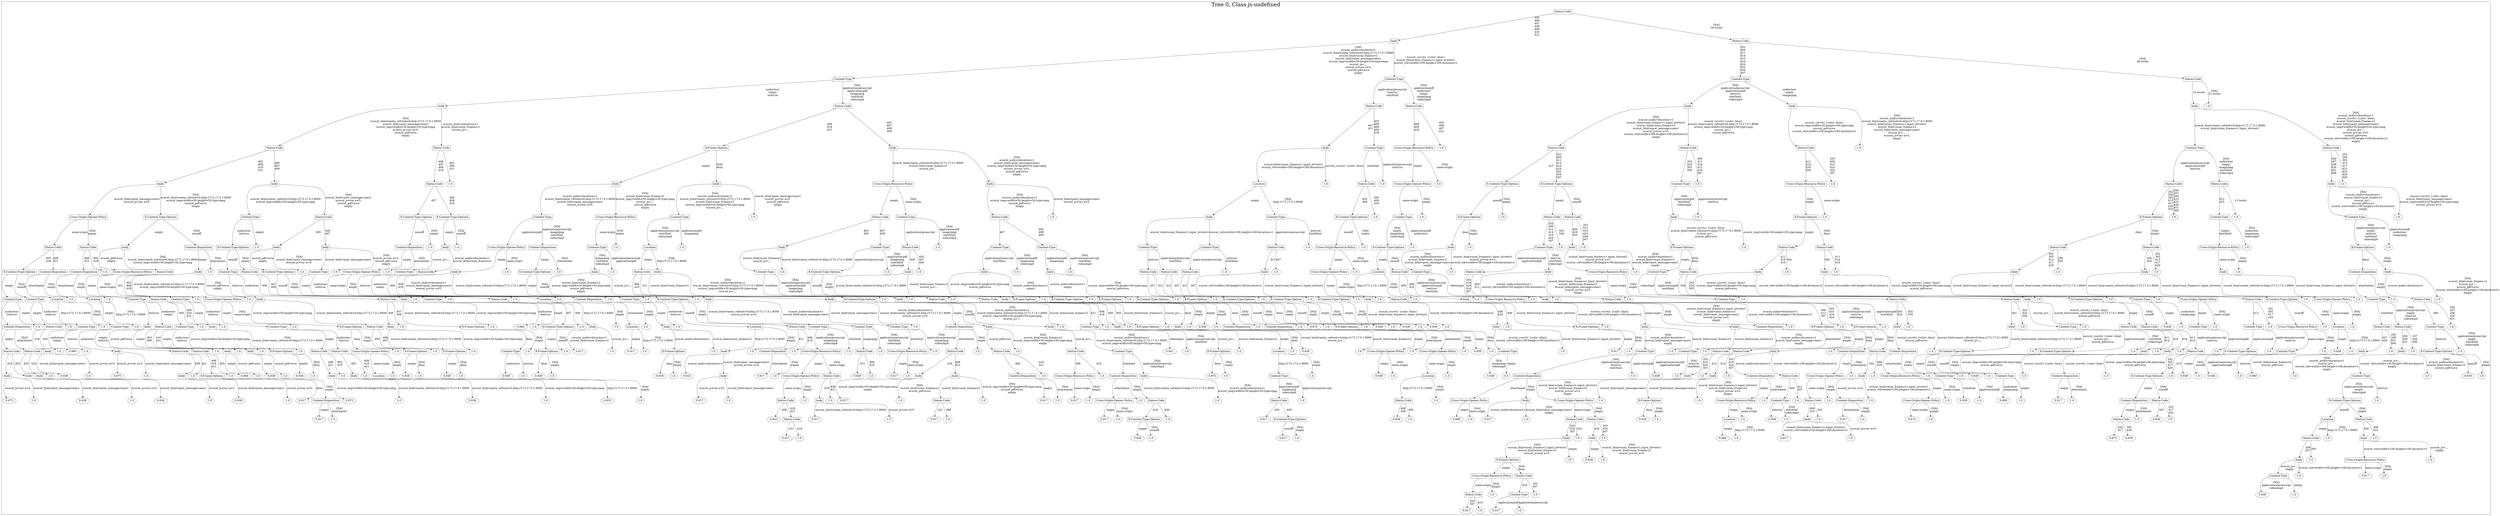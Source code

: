 /*
Generated by:
    http://https://github.com/h2oai/h2o-3/tree/master/h2o-genmodel/src/main/java/hex/genmodel/tools/PrintMojo.java
*/

/*
On a mac:

$ brew install graphviz
$ dot -Tpng file.gv -o file.png
$ open file.png
*/

digraph G {

subgraph cluster_0 {
/* Nodes */

/* Level 0 */
{
"SG_0_Node_0" [shape=box, fontsize=20, label="Status-Code"]
}

/* Level 1 */
{
"SG_0_Node_1" [shape=box, fontsize=20, label="body"]
"SG_0_Node_2" [shape=box, fontsize=20, label="Status-Code"]
}

/* Level 2 */
{
"SG_0_Node_3" [shape=box, fontsize=20, label="Content-Type"]
"SG_0_Node_4" [shape=box, fontsize=20, label="Content-Type"]
"SG_0_Node_5" [shape=box, fontsize=20, label="Content-Type"]
"SG_0_Node_6" [shape=box, fontsize=20, label="Status-Code"]
}

/* Level 3 */
{
"SG_0_Node_7" [shape=box, fontsize=20, label="body"]
"SG_0_Node_8" [shape=box, fontsize=20, label="Status-Code"]
"SG_0_Node_9" [shape=box, fontsize=20, label="Status-Code"]
"SG_0_Node_10" [shape=box, fontsize=20, label="Status-Code"]
"SG_0_Node_11" [shape=box, fontsize=20, label="body"]
"SG_0_Node_12" [shape=box, fontsize=20, label="body"]
"SG_0_Node_13" [shape=box, fontsize=20, label="body"]
"SG_0_Node_446" [fontsize=20, label="1.0"]
}

/* Level 4 */
{
"SG_0_Node_14" [shape=box, fontsize=20, label="Status-Code"]
"SG_0_Node_15" [shape=box, fontsize=20, label="Status-Code"]
"SG_0_Node_16" [shape=box, fontsize=20, label="X-Frame-Options"]
"SG_0_Node_17" [shape=box, fontsize=20, label="body"]
"SG_0_Node_18" [shape=box, fontsize=20, label="body"]
"SG_0_Node_19" [shape=box, fontsize=20, label="Content-Type"]
"SG_0_Node_20" [shape=box, fontsize=20, label="Cross-Origin-Resource-Policy"]
"SG_0_Node_447" [fontsize=20, label="1.0"]
"SG_0_Node_21" [shape=box, fontsize=20, label="Status-Code"]
"SG_0_Node_22" [shape=box, fontsize=20, label="Status-Code"]
"SG_0_Node_23" [shape=box, fontsize=20, label="Status-Code"]
"SG_0_Node_448" [fontsize=20, label="1.0"]
"SG_0_Node_24" [shape=box, fontsize=20, label="Content-Type"]
"SG_0_Node_25" [shape=box, fontsize=20, label="Status-Code"]
}

/* Level 5 */
{
"SG_0_Node_26" [shape=box, fontsize=20, label="body"]
"SG_0_Node_27" [shape=box, fontsize=20, label="body"]
"SG_0_Node_28" [shape=box, fontsize=20, label="Status-Code"]
"SG_0_Node_449" [fontsize=20, label="1.0"]
"SG_0_Node_29" [shape=box, fontsize=20, label="body"]
"SG_0_Node_30" [shape=box, fontsize=20, label="body"]
"SG_0_Node_31" [shape=box, fontsize=20, label="Cross-Origin-Resource-Policy"]
"SG_0_Node_32" [shape=box, fontsize=20, label="body"]
"SG_0_Node_33" [shape=box, fontsize=20, label="Location"]
"SG_0_Node_450" [fontsize=20, label="1.0"]
"SG_0_Node_34" [shape=box, fontsize=20, label="Status-Code"]
"SG_0_Node_451" [fontsize=20, label="1.0"]
"SG_0_Node_35" [shape=box, fontsize=20, label="Cross-Origin-Opener-Policy"]
"SG_0_Node_452" [fontsize=20, label="1.0"]
"SG_0_Node_36" [shape=box, fontsize=20, label="X-Content-Type-Options"]
"SG_0_Node_37" [shape=box, fontsize=20, label="X-Content-Type-Options"]
"SG_0_Node_38" [shape=box, fontsize=20, label="Content-Type"]
"SG_0_Node_453" [fontsize=20, label="1.0"]
"SG_0_Node_39" [shape=box, fontsize=20, label="Cross-Origin-Resource-Policy"]
"SG_0_Node_454" [fontsize=20, label="1.0"]
"SG_0_Node_40" [shape=box, fontsize=20, label="Status-Code"]
"SG_0_Node_41" [shape=box, fontsize=20, label="Status-Code"]
"SG_0_Node_42" [shape=box, fontsize=20, label="body"]
"SG_0_Node_455" [fontsize=20, label="1.0"]
}

/* Level 6 */
{
"SG_0_Node_43" [shape=box, fontsize=20, label="Cross-Origin-Opener-Policy"]
"SG_0_Node_44" [shape=box, fontsize=20, label="X-Content-Type-Options"]
"SG_0_Node_45" [shape=box, fontsize=20, label="Content-Type"]
"SG_0_Node_46" [shape=box, fontsize=20, label="Status-Code"]
"SG_0_Node_47" [shape=box, fontsize=20, label="X-Content-Type-Options"]
"SG_0_Node_48" [shape=box, fontsize=20, label="X-Content-Type-Options"]
"SG_0_Node_49" [shape=box, fontsize=20, label="Content-Type"]
"SG_0_Node_50" [shape=box, fontsize=20, label="Cross-Origin-Resource-Policy"]
"SG_0_Node_51" [shape=box, fontsize=20, label="Content-Type"]
"SG_0_Node_456" [fontsize=20, label="1.0"]
"SG_0_Node_52" [shape=box, fontsize=20, label="Status-Code"]
"SG_0_Node_53" [shape=box, fontsize=20, label="Content-Type"]
"SG_0_Node_54" [shape=box, fontsize=20, label="Status-Code"]
"SG_0_Node_457" [fontsize=20, label="1.0"]
"SG_0_Node_55" [shape=box, fontsize=20, label="body"]
"SG_0_Node_56" [shape=box, fontsize=20, label="Content-Type"]
"SG_0_Node_57" [shape=box, fontsize=20, label="X-Content-Type-Options"]
"SG_0_Node_458" [fontsize=20, label="1.0"]
"SG_0_Node_58" [shape=box, fontsize=20, label="Content-Type"]
"SG_0_Node_459" [fontsize=20, label="1.0"]
"SG_0_Node_59" [shape=box, fontsize=20, label="X-Frame-Options"]
"SG_0_Node_460" [fontsize=20, label="1.0"]
"SG_0_Node_60" [shape=box, fontsize=20, label="Status-Code"]
"SG_0_Node_61" [shape=box, fontsize=20, label="Status-Code"]
"SG_0_Node_62" [shape=box, fontsize=20, label="body"]
"SG_0_Node_461" [fontsize=20, label="1.0"]
"SG_0_Node_63" [shape=box, fontsize=20, label="X-Frame-Options"]
"SG_0_Node_462" [fontsize=20, label="1.0"]
"SG_0_Node_64" [shape=box, fontsize=20, label="X-Frame-Options"]
"SG_0_Node_463" [fontsize=20, label="1.0"]
"SG_0_Node_65" [shape=box, fontsize=20, label="Content-Type"]
"SG_0_Node_464" [fontsize=20, label="1.0"]
"SG_0_Node_66" [shape=box, fontsize=20, label="Content-Type"]
"SG_0_Node_465" [fontsize=20, label="1.0"]
}

/* Level 7 */
{
"SG_0_Node_67" [shape=box, fontsize=20, label="Status-Code"]
"SG_0_Node_68" [shape=box, fontsize=20, label="Status-Code"]
"SG_0_Node_69" [shape=box, fontsize=20, label="body"]
"SG_0_Node_70" [shape=box, fontsize=20, label="Content-Disposition"]
"SG_0_Node_71" [shape=box, fontsize=20, label="X-Content-Type-Options"]
"SG_0_Node_466" [fontsize=20, label="1.0"]
"SG_0_Node_72" [shape=box, fontsize=20, label="body"]
"SG_0_Node_73" [shape=box, fontsize=20, label="body"]
"SG_0_Node_74" [shape=box, fontsize=20, label="Content-Disposition"]
"SG_0_Node_467" [fontsize=20, label="1.0"]
"SG_0_Node_75" [shape=box, fontsize=20, label="body"]
"SG_0_Node_468" [fontsize=20, label="1.0"]
"SG_0_Node_76" [shape=box, fontsize=20, label="Cross-Origin-Opener-Policy"]
"SG_0_Node_77" [shape=box, fontsize=20, label="Content-Disposition"]
"SG_0_Node_78" [shape=box, fontsize=20, label="Content-Type"]
"SG_0_Node_469" [fontsize=20, label="1.0"]
"SG_0_Node_79" [shape=box, fontsize=20, label="Location"]
"SG_0_Node_470" [fontsize=20, label="1.0"]
"SG_0_Node_80" [shape=box, fontsize=20, label="body"]
"SG_0_Node_81" [shape=box, fontsize=20, label="Content-Type"]
"SG_0_Node_82" [shape=box, fontsize=20, label="Status-Code"]
"SG_0_Node_471" [fontsize=20, label="1.0"]
"SG_0_Node_83" [shape=box, fontsize=20, label="Content-Type"]
"SG_0_Node_84" [shape=box, fontsize=20, label="Content-Type"]
"SG_0_Node_85" [shape=box, fontsize=20, label="Content-Type"]
"SG_0_Node_86" [shape=box, fontsize=20, label="Content-Type"]
"SG_0_Node_87" [shape=box, fontsize=20, label="Status-Code"]
"SG_0_Node_472" [fontsize=20, label="1.0"]
"SG_0_Node_88" [shape=box, fontsize=20, label="Cross-Origin-Resource-Policy"]
"SG_0_Node_473" [fontsize=20, label="1.0"]
"SG_0_Node_89" [shape=box, fontsize=20, label="X-Content-Type-Options"]
"SG_0_Node_474" [fontsize=20, label="1.0"]
"SG_0_Node_90" [shape=box, fontsize=20, label="body"]
"SG_0_Node_475" [fontsize=20, label="1.0"]
"SG_0_Node_91" [shape=box, fontsize=20, label="Content-Type"]
"SG_0_Node_476" [fontsize=20, label="1.0"]
"SG_0_Node_92" [shape=box, fontsize=20, label="body"]
"SG_0_Node_477" [fontsize=20, label="1.0"]
"SG_0_Node_93" [shape=box, fontsize=20, label="X-Frame-Options"]
"SG_0_Node_478" [fontsize=20, label="1.0"]
"SG_0_Node_94" [shape=box, fontsize=20, label="Status-Code"]
"SG_0_Node_95" [shape=box, fontsize=20, label="Status-Code"]
"SG_0_Node_96" [shape=box, fontsize=20, label="Status-Code"]
"SG_0_Node_97" [shape=box, fontsize=20, label="Status-Code"]
"SG_0_Node_98" [shape=box, fontsize=20, label="Cross-Origin-Resource-Policy"]
"SG_0_Node_479" [fontsize=20, label="1.0"]
"SG_0_Node_99" [shape=box, fontsize=20, label="X-Frame-Options"]
"SG_0_Node_480" [fontsize=20, label="1.0"]
}

/* Level 8 */
{
"SG_0_Node_100" [shape=box, fontsize=20, label="X-Content-Type-Options"]
"SG_0_Node_101" [shape=box, fontsize=20, label="Content-Disposition"]
"SG_0_Node_102" [shape=box, fontsize=20, label="Content-Disposition"]
"SG_0_Node_481" [fontsize=20, label="1.0"]
"SG_0_Node_103" [shape=box, fontsize=20, label="Cross-Origin-Resource-Policy"]
"SG_0_Node_104" [shape=box, fontsize=20, label="Status-Code"]
"SG_0_Node_105" [shape=box, fontsize=20, label="body"]
"SG_0_Node_482" [fontsize=20, label="1.0"]
"SG_0_Node_106" [shape=box, fontsize=20, label="Content-Type"]
"SG_0_Node_107" [shape=box, fontsize=20, label="Status-Code"]
"SG_0_Node_108" [shape=box, fontsize=20, label="X-Content-Type-Options"]
"SG_0_Node_483" [fontsize=20, label="1.0"]
"SG_0_Node_109" [shape=box, fontsize=20, label="Content-Type"]
"SG_0_Node_484" [fontsize=20, label="1.0"]
"SG_0_Node_110" [shape=box, fontsize=20, label="Cross-Origin-Opener-Policy"]
"SG_0_Node_485" [fontsize=20, label="1.0"]
"SG_0_Node_111" [shape=box, fontsize=20, label="Content-Type"]
"SG_0_Node_112" [shape=box, fontsize=20, label="Status-Code"]
"SG_0_Node_113" [shape=box, fontsize=20, label="body"]
"SG_0_Node_486" [fontsize=20, label="1.0"]
"SG_0_Node_114" [shape=box, fontsize=20, label="X-Content-Type-Options"]
"SG_0_Node_487" [fontsize=20, label="1.0"]
"SG_0_Node_115" [shape=box, fontsize=20, label="body"]
"SG_0_Node_488" [fontsize=20, label="1.0"]
"SG_0_Node_116" [shape=box, fontsize=20, label="Status-Code"]
"SG_0_Node_117" [shape=box, fontsize=20, label="body"]
"SG_0_Node_118" [shape=box, fontsize=20, label="Content-Type"]
"SG_0_Node_489" [fontsize=20, label="1.0"]
"SG_0_Node_119" [shape=box, fontsize=20, label="X-Content-Type-Options"]
"SG_0_Node_490" [fontsize=20, label="1.0"]
"SG_0_Node_120" [shape=box, fontsize=20, label="body"]
"SG_0_Node_491" [fontsize=20, label="1.0"]
"SG_0_Node_121" [shape=box, fontsize=20, label="body"]
"SG_0_Node_492" [fontsize=20, label="1.0"]
"SG_0_Node_122" [shape=box, fontsize=20, label="body"]
"SG_0_Node_493" [fontsize=20, label="1.0"]
"SG_0_Node_123" [shape=box, fontsize=20, label="Status-Code"]
"SG_0_Node_124" [shape=box, fontsize=20, label="Status-Code"]
"SG_0_Node_125" [shape=box, fontsize=20, label="Status-Code"]
"SG_0_Node_494" [fontsize=20, label="1.0"]
"SG_0_Node_126" [shape=box, fontsize=20, label="body"]
"SG_0_Node_495" [fontsize=20, label="1.0"]
"SG_0_Node_127" [shape=box, fontsize=20, label="Cross-Origin-Opener-Policy"]
"SG_0_Node_496" [fontsize=20, label="1.0"]
"SG_0_Node_128" [shape=box, fontsize=20, label="Location"]
"SG_0_Node_129" [shape=box, fontsize=20, label="Status-Code"]
"SG_0_Node_130" [shape=box, fontsize=20, label="Content-Type"]
"SG_0_Node_497" [fontsize=20, label="1.0"]
"SG_0_Node_131" [shape=box, fontsize=20, label="Status-Code"]
"SG_0_Node_132" [shape=box, fontsize=20, label="body"]
"SG_0_Node_133" [shape=box, fontsize=20, label="Cross-Origin-Resource-Policy"]
"SG_0_Node_498" [fontsize=20, label="1.0"]
"SG_0_Node_134" [shape=box, fontsize=20, label="Content-Type"]
"SG_0_Node_135" [shape=box, fontsize=20, label="Status-Code"]
"SG_0_Node_136" [shape=box, fontsize=20, label="body"]
"SG_0_Node_499" [fontsize=20, label="1.0"]
"SG_0_Node_137" [shape=box, fontsize=20, label="body"]
"SG_0_Node_500" [fontsize=20, label="1.0"]
"SG_0_Node_138" [shape=box, fontsize=20, label="body"]
"SG_0_Node_501" [fontsize=20, label="1.0"]
"SG_0_Node_139" [shape=box, fontsize=20, label="body"]
"SG_0_Node_502" [fontsize=20, label="1.0"]
"SG_0_Node_140" [shape=box, fontsize=20, label="body"]
"SG_0_Node_503" [fontsize=20, label="1.0"]
"SG_0_Node_141" [shape=box, fontsize=20, label="Content-Disposition"]
"SG_0_Node_142" [shape=box, fontsize=20, label="body"]
}

/* Level 9 */
{
"SG_0_Node_143" [shape=box, fontsize=20, label="Content-Type"]
"SG_0_Node_144" [shape=box, fontsize=20, label="Content-Type"]
"SG_0_Node_145" [shape=box, fontsize=20, label="Location"]
"SG_0_Node_504" [fontsize=20, label="1.0"]
"SG_0_Node_146" [shape=box, fontsize=20, label="Location"]
"SG_0_Node_505" [fontsize=20, label="1.0"]
"SG_0_Node_147" [shape=box, fontsize=20, label="Content-Type"]
"SG_0_Node_148" [shape=box, fontsize=20, label="Status-Code"]
"SG_0_Node_149" [shape=box, fontsize=20, label="Content-Type"]
"SG_0_Node_506" [fontsize=20, label="1.0"]
"SG_0_Node_150" [shape=box, fontsize=20, label="Cross-Origin-Opener-Policy"]
"SG_0_Node_507" [fontsize=20, label="1.0"]
"SG_0_Node_151" [shape=box, fontsize=20, label="body"]
"SG_0_Node_152" [shape=box, fontsize=20, label="Status-Code"]
"SG_0_Node_153" [shape=box, fontsize=20, label="body"]
"SG_0_Node_508" [fontsize=20, label="1.0"]
"SG_0_Node_154" [shape=box, fontsize=20, label="Content-Type"]
"SG_0_Node_509" [fontsize=20, label="1.0"]
"SG_0_Node_155" [shape=box, fontsize=20, label="Status-Code"]
"SG_0_Node_510" [fontsize=20, label="1.0"]
"SG_0_Node_156" [shape=box, fontsize=20, label="Location"]
"SG_0_Node_511" [fontsize=20, label="1.0"]
"SG_0_Node_157" [shape=box, fontsize=20, label="Content-Disposition"]
"SG_0_Node_512" [fontsize=20, label="1.0"]
"SG_0_Node_158" [shape=box, fontsize=20, label="Content-Type"]
"SG_0_Node_513" [fontsize=20, label="1.0"]
"SG_0_Node_159" [shape=box, fontsize=20, label="X-Content-Type-Options"]
"SG_0_Node_514" [fontsize=20, label="1.0"]
"SG_0_Node_160" [shape=box, fontsize=20, label="body"]
"SG_0_Node_161" [shape=box, fontsize=20, label="body"]
"SG_0_Node_162" [shape=box, fontsize=20, label="X-Content-Type-Options"]
"SG_0_Node_515" [fontsize=20, label="1.0"]
"SG_0_Node_163" [shape=box, fontsize=20, label="body"]
"SG_0_Node_516" [fontsize=20, label="1.0"]
"SG_0_Node_164" [shape=box, fontsize=20, label="Status-Code"]
"SG_0_Node_517" [fontsize=20, label="1.0"]
"SG_0_Node_165" [shape=box, fontsize=20, label="Status-Code"]
"SG_0_Node_166" [shape=box, fontsize=20, label="body"]
"SG_0_Node_167" [shape=box, fontsize=20, label="X-Frame-Options"]
"SG_0_Node_518" [fontsize=20, label="1.0"]
"SG_0_Node_168" [shape=box, fontsize=20, label="X-Content-Type-Options"]
"SG_0_Node_519" [fontsize=20, label="1.0"]
"SG_0_Node_169" [shape=box, fontsize=20, label="X-Frame-Options"]
"SG_0_Node_520" [fontsize=20, label="1.0"]
"SG_0_Node_170" [shape=box, fontsize=20, label="X-Content-Type-Options"]
"SG_0_Node_521" [fontsize=20, label="1.0"]
"SG_0_Node_171" [shape=box, fontsize=20, label="X-Frame-Options"]
"SG_0_Node_522" [fontsize=20, label="1.0"]
"SG_0_Node_172" [shape=box, fontsize=20, label="X-Content-Type-Options"]
"SG_0_Node_523" [fontsize=20, label="1.0"]
"SG_0_Node_173" [shape=box, fontsize=20, label="X-Content-Type-Options"]
"SG_0_Node_524" [fontsize=20, label="1.0"]
"SG_0_Node_174" [shape=box, fontsize=20, label="X-Content-Type-Options"]
"SG_0_Node_525" [fontsize=20, label="1.0"]
"SG_0_Node_175" [shape=box, fontsize=20, label="body"]
"SG_0_Node_526" [fontsize=20, label="1.0"]
"SG_0_Node_176" [shape=box, fontsize=20, label="Status-Code"]
"SG_0_Node_527" [fontsize=20, label="1.0"]
"SG_0_Node_177" [shape=box, fontsize=20, label="body"]
"SG_0_Node_528" [fontsize=20, label="1.0"]
"SG_0_Node_178" [shape=box, fontsize=20, label="Cross-Origin-Resource-Policy"]
"SG_0_Node_529" [fontsize=20, label="1.0"]
"SG_0_Node_179" [shape=box, fontsize=20, label="body"]
"SG_0_Node_530" [fontsize=20, label="1.0"]
"SG_0_Node_180" [shape=box, fontsize=20, label="Status-Code"]
"SG_0_Node_531" [fontsize=20, label="1.0"]
"SG_0_Node_181" [shape=box, fontsize=20, label="Content-Type"]
"SG_0_Node_532" [fontsize=20, label="1.0"]
"SG_0_Node_182" [shape=box, fontsize=20, label="Status-Code"]
"SG_0_Node_183" [shape=box, fontsize=20, label="Status-Code"]
"SG_0_Node_184" [shape=box, fontsize=20, label="body"]
"SG_0_Node_533" [fontsize=20, label="1.0"]
"SG_0_Node_185" [shape=box, fontsize=20, label="X-Content-Type-Options"]
"SG_0_Node_534" [fontsize=20, label="1.0"]
"SG_0_Node_186" [shape=box, fontsize=20, label="Content-Type"]
"SG_0_Node_535" [fontsize=20, label="1.0"]
"SG_0_Node_187" [shape=box, fontsize=20, label="Cross-Origin-Opener-Policy"]
"SG_0_Node_188" [shape=box, fontsize=20, label="Status-Code"]
"SG_0_Node_189" [shape=box, fontsize=20, label="X-Content-Type-Options"]
"SG_0_Node_536" [fontsize=20, label="1.0"]
"SG_0_Node_190" [shape=box, fontsize=20, label="Cross-Origin-Opener-Policy"]
"SG_0_Node_537" [fontsize=20, label="1.0"]
"SG_0_Node_191" [shape=box, fontsize=20, label="Content-Type"]
"SG_0_Node_538" [fontsize=20, label="1.0"]
"SG_0_Node_192" [shape=box, fontsize=20, label="Status-Code"]
"SG_0_Node_539" [fontsize=20, label="1.0"]
}

/* Level 10 */
{
"SG_0_Node_193" [shape=box, fontsize=20, label="Content-Disposition"]
"SG_0_Node_540" [fontsize=20, label="1.0"]
"SG_0_Node_194" [shape=box, fontsize=20, label="Status-Code"]
"SG_0_Node_541" [fontsize=20, label="1.0"]
"SG_0_Node_195" [shape=box, fontsize=20, label="Content-Type"]
"SG_0_Node_542" [fontsize=20, label="1.0"]
"SG_0_Node_196" [shape=box, fontsize=20, label="Content-Type"]
"SG_0_Node_543" [fontsize=20, label="1.0"]
"SG_0_Node_197" [shape=box, fontsize=20, label="body"]
"SG_0_Node_198" [shape=box, fontsize=20, label="Status-Code"]
"SG_0_Node_199" [shape=box, fontsize=20, label="Content-Type"]
"SG_0_Node_544" [fontsize=20, label="1.0"]
"SG_0_Node_200" [shape=box, fontsize=20, label="body"]
"SG_0_Node_545" [fontsize=20, label="1.0"]
"SG_0_Node_201" [shape=box, fontsize=20, label="Content-Type"]
"SG_0_Node_546" [fontsize=20, label="1.0"]
"SG_0_Node_202" [shape=box, fontsize=20, label="X-Frame-Options"]
"SG_0_Node_203" [shape=box, fontsize=20, label="Status-Code"]
"SG_0_Node_204" [shape=box, fontsize=20, label="body"]
"SG_0_Node_547" [fontsize=20, label="1.0"]
"SG_0_Node_205" [shape=box, fontsize=20, label="X-Frame-Options"]
"SG_0_Node_548" [fontsize=20, label="1.0"]
"SG_0_Node_549" [fontsize=20, label="0.984"]
"SG_0_Node_550" [fontsize=20, label="1.0"]
"SG_0_Node_207" [shape=box, fontsize=20, label="X-Content-Type-Options"]
"SG_0_Node_551" [fontsize=20, label="1.0"]
"SG_0_Node_208" [shape=box, fontsize=20, label="body"]
"SG_0_Node_552" [fontsize=20, label="1.0"]
"SG_0_Node_209" [shape=box, fontsize=20, label="Location"]
"SG_0_Node_553" [fontsize=20, label="1.0"]
"SG_0_Node_210" [shape=box, fontsize=20, label="body"]
"SG_0_Node_554" [fontsize=20, label="1.0"]
"SG_0_Node_211" [shape=box, fontsize=20, label="Location"]
"SG_0_Node_212" [shape=box, fontsize=20, label="Status-Code"]
"SG_0_Node_213" [shape=box, fontsize=20, label="Content-Type"]
"SG_0_Node_214" [shape=box, fontsize=20, label="Content-Type"]
"SG_0_Node_215" [shape=box, fontsize=20, label="Content-Type"]
"SG_0_Node_555" [fontsize=20, label="1.0"]
"SG_0_Node_216" [shape=box, fontsize=20, label="Content-Disposition"]
"SG_0_Node_217" [shape=box, fontsize=20, label="body"]
"SG_0_Node_218" [shape=box, fontsize=20, label="body"]
"SG_0_Node_556" [fontsize=20, label="1.0"]
"SG_0_Node_219" [shape=box, fontsize=20, label="Content-Type"]
"SG_0_Node_557" [fontsize=20, label="1.0"]
"SG_0_Node_220" [shape=box, fontsize=20, label="body"]
"SG_0_Node_558" [fontsize=20, label="1.0"]
"SG_0_Node_221" [shape=box, fontsize=20, label="X-Frame-Options"]
"SG_0_Node_559" [fontsize=20, label="1.0"]
"SG_0_Node_222" [shape=box, fontsize=20, label="body"]
"SG_0_Node_560" [fontsize=20, label="1.0"]
"SG_0_Node_561" [fontsize=20, label="0.938"]
"SG_0_Node_562" [fontsize=20, label="1.0"]
"SG_0_Node_224" [shape=box, fontsize=20, label="Content-Disposition"]
"SG_0_Node_563" [fontsize=20, label="1.0"]
"SG_0_Node_225" [shape=box, fontsize=20, label="Content-Disposition"]
"SG_0_Node_564" [fontsize=20, label="1.0"]
"SG_0_Node_565" [fontsize=20, label="0.875"]
"SG_0_Node_566" [fontsize=20, label="1.0"]
"SG_0_Node_227" [shape=box, fontsize=20, label="X-Frame-Options"]
"SG_0_Node_567" [fontsize=20, label="1.0"]
"SG_0_Node_568" [fontsize=20, label="0.938"]
"SG_0_Node_569" [fontsize=20, label="1.0"]
"SG_0_Node_570" [fontsize=20, label="0.938"]
"SG_0_Node_571" [fontsize=20, label="1.0"]
"SG_0_Node_572" [fontsize=20, label="0.938"]
"SG_0_Node_573" [fontsize=20, label="1.0"]
"SG_0_Node_231" [shape=box, fontsize=20, label="body"]
"SG_0_Node_574" [fontsize=20, label="1.0"]
"SG_0_Node_232" [shape=box, fontsize=20, label="X-Frame-Options"]
"SG_0_Node_575" [fontsize=20, label="1.0"]
"SG_0_Node_233" [shape=box, fontsize=20, label="body"]
"SG_0_Node_234" [shape=box, fontsize=20, label="body"]
"SG_0_Node_235" [shape=box, fontsize=20, label="Content-Disposition"]
"SG_0_Node_576" [fontsize=20, label="1.0"]
"SG_0_Node_236" [shape=box, fontsize=20, label="X-Frame-Options"]
"SG_0_Node_577" [fontsize=20, label="1.0"]
"SG_0_Node_237" [shape=box, fontsize=20, label="X-Frame-Options"]
"SG_0_Node_578" [fontsize=20, label="1.0"]
"SG_0_Node_238" [shape=box, fontsize=20, label="body"]
"SG_0_Node_579" [fontsize=20, label="1.0"]
"SG_0_Node_239" [shape=box, fontsize=20, label="body"]
"SG_0_Node_580" [fontsize=20, label="1.0"]
"SG_0_Node_240" [shape=box, fontsize=20, label="Content-Type"]
"SG_0_Node_581" [fontsize=20, label="1.0"]
"SG_0_Node_241" [shape=box, fontsize=20, label="Status-Code"]
"SG_0_Node_242" [shape=box, fontsize=20, label="Status-Code"]
"SG_0_Node_582" [fontsize=20, label="0.938"]
"SG_0_Node_583" [fontsize=20, label="1.0"]
"SG_0_Node_244" [shape=box, fontsize=20, label="Content-Type"]
"SG_0_Node_584" [fontsize=20, label="1.0"]
"SG_0_Node_245" [shape=box, fontsize=20, label="Content-Type"]
"SG_0_Node_585" [fontsize=20, label="1.0"]
"SG_0_Node_246" [shape=box, fontsize=20, label="Cross-Origin-Resource-Policy"]
"SG_0_Node_586" [fontsize=20, label="1.0"]
"SG_0_Node_247" [shape=box, fontsize=20, label="Location"]
"SG_0_Node_587" [fontsize=20, label="1.0"]
"SG_0_Node_248" [shape=box, fontsize=20, label="Status-Code"]
"SG_0_Node_249" [shape=box, fontsize=20, label="Status-Code"]
"SG_0_Node_250" [shape=box, fontsize=20, label="Content-Type"]
"SG_0_Node_588" [fontsize=20, label="1.0"]
}

/* Level 11 */
{
"SG_0_Node_251" [shape=box, fontsize=20, label="Status-Code"]
"SG_0_Node_252" [shape=box, fontsize=20, label="Status-Code"]
"SG_0_Node_253" [shape=box, fontsize=20, label="body"]
"SG_0_Node_589" [fontsize=20, label="1.0"]
"SG_0_Node_590" [fontsize=20, label="0.969"]
"SG_0_Node_591" [fontsize=20, label="1.0"]
"SG_0_Node_255" [shape=box, fontsize=20, label="body"]
"SG_0_Node_256" [shape=box, fontsize=20, label="Status-Code"]
"SG_0_Node_257" [shape=box, fontsize=20, label="Status-Code"]
"SG_0_Node_592" [fontsize=20, label="1.0"]
"SG_0_Node_258" [shape=box, fontsize=20, label="body"]
"SG_0_Node_593" [fontsize=20, label="1.0"]
"SG_0_Node_259" [shape=box, fontsize=20, label="body"]
"SG_0_Node_594" [fontsize=20, label="1.0"]
"SG_0_Node_260" [shape=box, fontsize=20, label="X-Frame-Options"]
"SG_0_Node_595" [fontsize=20, label="1.0"]
"SG_0_Node_261" [shape=box, fontsize=20, label="Status-Code"]
"SG_0_Node_262" [shape=box, fontsize=20, label="Status-Code"]
"SG_0_Node_263" [shape=box, fontsize=20, label="Cross-Origin-Opener-Policy"]
"SG_0_Node_596" [fontsize=20, label="1.0"]
"SG_0_Node_264" [shape=box, fontsize=20, label="X-Frame-Options"]
"SG_0_Node_597" [fontsize=20, label="1.0"]
"SG_0_Node_265" [shape=box, fontsize=20, label="X-Frame-Options"]
"SG_0_Node_598" [fontsize=20, label="1.0"]
"SG_0_Node_266" [shape=box, fontsize=20, label="Content-Type"]
"SG_0_Node_599" [fontsize=20, label="1.0"]
"SG_0_Node_267" [shape=box, fontsize=20, label="X-Frame-Options"]
"SG_0_Node_600" [fontsize=20, label="1.0"]
"SG_0_Node_601" [fontsize=20, label="0.917"]
"SG_0_Node_602" [fontsize=20, label="1.0"]
"SG_0_Node_603" [fontsize=20, label="0.917"]
"SG_0_Node_604" [fontsize=20, label="1.0"]
"SG_0_Node_270" [shape=box, fontsize=20, label="X-Frame-Options"]
"SG_0_Node_605" [fontsize=20, label="1.0"]
"SG_0_Node_271" [shape=box, fontsize=20, label="body"]
"SG_0_Node_606" [fontsize=20, label="1.0"]
"SG_0_Node_272" [shape=box, fontsize=20, label="Content-Disposition"]
"SG_0_Node_607" [fontsize=20, label="1.0"]
"SG_0_Node_273" [shape=box, fontsize=20, label="Cross-Origin-Resource-Policy"]
"SG_0_Node_608" [fontsize=20, label="1.0"]
"SG_0_Node_274" [shape=box, fontsize=20, label="Status-Code"]
"SG_0_Node_609" [fontsize=20, label="1.0"]
"SG_0_Node_275" [shape=box, fontsize=20, label="Cross-Origin-Resource-Policy"]
"SG_0_Node_610" [fontsize=20, label="1.0"]
"SG_0_Node_276" [shape=box, fontsize=20, label="Status-Code"]
"SG_0_Node_611" [fontsize=20, label="1.0"]
"SG_0_Node_277" [shape=box, fontsize=20, label="Status-Code"]
"SG_0_Node_612" [fontsize=20, label="1.0"]
"SG_0_Node_278" [shape=box, fontsize=20, label="Status-Code"]
"SG_0_Node_279" [shape=box, fontsize=20, label="Content-Type"]
"SG_0_Node_613" [fontsize=20, label="0.941"]
"SG_0_Node_614" [fontsize=20, label="1.0"]
"SG_0_Node_281" [shape=box, fontsize=20, label="X-Frame-Options"]
"SG_0_Node_615" [fontsize=20, label="1.0"]
"SG_0_Node_282" [shape=box, fontsize=20, label="Location"]
"SG_0_Node_616" [fontsize=20, label="1.0"]
"SG_0_Node_617" [fontsize=20, label="0.938"]
"SG_0_Node_618" [fontsize=20, label="1.0"]
"SG_0_Node_284" [shape=box, fontsize=20, label="Cross-Origin-Opener-Policy"]
"SG_0_Node_619" [fontsize=20, label="1.0"]
"SG_0_Node_285" [shape=box, fontsize=20, label="Cross-Origin-Opener-Policy"]
"SG_0_Node_620" [fontsize=20, label="1.0"]
"SG_0_Node_621" [fontsize=20, label="0.938"]
"SG_0_Node_622" [fontsize=20, label="1.0"]
"SG_0_Node_287" [shape=box, fontsize=20, label="Content-Type"]
"SG_0_Node_623" [fontsize=20, label="1.0"]
"SG_0_Node_624" [fontsize=20, label="0.917"]
"SG_0_Node_625" [fontsize=20, label="1.0"]
"SG_0_Node_289" [shape=box, fontsize=20, label="Content-Type"]
"SG_0_Node_626" [fontsize=20, label="1.0"]
"SG_0_Node_290" [shape=box, fontsize=20, label="Content-Type"]
"SG_0_Node_627" [fontsize=20, label="1.0"]
"SG_0_Node_291" [shape=box, fontsize=20, label="Status-Code"]
"SG_0_Node_292" [shape=box, fontsize=20, label="Status-Code"]
"SG_0_Node_293" [shape=box, fontsize=20, label="body"]
"SG_0_Node_628" [fontsize=20, label="1.0"]
"SG_0_Node_294" [shape=box, fontsize=20, label="Content-Disposition"]
"SG_0_Node_295" [shape=box, fontsize=20, label="Status-Code"]
"SG_0_Node_296" [shape=box, fontsize=20, label="Content-Disposition"]
"SG_0_Node_629" [fontsize=20, label="1.0"]
"SG_0_Node_297" [shape=box, fontsize=20, label="X-Content-Type-Options"]
"SG_0_Node_630" [fontsize=20, label="1.0"]
"SG_0_Node_298" [shape=box, fontsize=20, label="X-Content-Type-Options"]
"SG_0_Node_631" [fontsize=20, label="1.0"]
"SG_0_Node_299" [shape=box, fontsize=20, label="body"]
"SG_0_Node_632" [fontsize=20, label="1.0"]
"SG_0_Node_300" [shape=box, fontsize=20, label="body"]
"SG_0_Node_633" [fontsize=20, label="1.0"]
"SG_0_Node_301" [shape=box, fontsize=20, label="Status-Code"]
"SG_0_Node_634" [fontsize=20, label="1.0"]
"SG_0_Node_302" [shape=box, fontsize=20, label="X-Content-Type-Options"]
"SG_0_Node_635" [fontsize=20, label="1.0"]
"SG_0_Node_303" [shape=box, fontsize=20, label="Content-Type"]
"SG_0_Node_636" [fontsize=20, label="1.0"]
"SG_0_Node_637" [fontsize=20, label="0.938"]
"SG_0_Node_638" [fontsize=20, label="1.0"]
"SG_0_Node_305" [shape=box, fontsize=20, label="body"]
"SG_0_Node_639" [fontsize=20, label="1.0"]
"SG_0_Node_306" [shape=box, fontsize=20, label="body"]
"SG_0_Node_640" [fontsize=20, label="1.0"]
"SG_0_Node_307" [shape=box, fontsize=20, label="X-Content-Type-Options"]
"SG_0_Node_641" [fontsize=20, label="1.0"]
}

/* Level 12 */
{
"SG_0_Node_308" [shape=box, fontsize=20, label="body"]
"SG_0_Node_309" [shape=box, fontsize=20, label="body"]
"SG_0_Node_310" [shape=box, fontsize=20, label="body"]
"SG_0_Node_642" [fontsize=20, label="1.0"]
"SG_0_Node_643" [fontsize=20, label="0.938"]
"SG_0_Node_644" [fontsize=20, label="1.0"]
"SG_0_Node_645" [fontsize=20, label="0.875"]
"SG_0_Node_646" [fontsize=20, label="1.0"]
"SG_0_Node_313" [shape=box, fontsize=20, label="body"]
"SG_0_Node_647" [fontsize=20, label="1.0"]
"SG_0_Node_314" [shape=box, fontsize=20, label="X-Frame-Options"]
"SG_0_Node_648" [fontsize=20, label="1.0"]
"SG_0_Node_649" [fontsize=20, label="0.969"]
"SG_0_Node_650" [fontsize=20, label="1.0"]
"SG_0_Node_651" [fontsize=20, label="0.938"]
"SG_0_Node_652" [fontsize=20, label="1.0"]
"SG_0_Node_653" [fontsize=20, label="0.938"]
"SG_0_Node_654" [fontsize=20, label="1.0"]
"SG_0_Node_318" [shape=box, fontsize=20, label="body"]
"SG_0_Node_655" [fontsize=20, label="1.0"]
"SG_0_Node_319" [shape=box, fontsize=20, label="body"]
"SG_0_Node_656" [fontsize=20, label="1.0"]
"SG_0_Node_320" [shape=box, fontsize=20, label="Location"]
"SG_0_Node_657" [fontsize=20, label="1.0"]
"SG_0_Node_658" [fontsize=20, label="0.938"]
"SG_0_Node_659" [fontsize=20, label="1.0"]
"SG_0_Node_660" [fontsize=20, label="0.938"]
"SG_0_Node_661" [fontsize=20, label="1.0"]
"SG_0_Node_662" [fontsize=20, label="0.938"]
"SG_0_Node_663" [fontsize=20, label="1.0"]
"SG_0_Node_664" [fontsize=20, label="0.938"]
"SG_0_Node_665" [fontsize=20, label="1.0"]
"SG_0_Node_666" [fontsize=20, label="0.938"]
"SG_0_Node_667" [fontsize=20, label="1.0"]
"SG_0_Node_668" [fontsize=20, label="0.833"]
"SG_0_Node_327" [shape=box, fontsize=20, label="body"]
"SG_0_Node_669" [fontsize=20, label="0.917"]
"SG_0_Node_670" [fontsize=20, label="1.0"]
"SG_0_Node_329" [shape=box, fontsize=20, label="Cross-Origin-Opener-Policy"]
"SG_0_Node_330" [shape=box, fontsize=20, label="Status-Code"]
"SG_0_Node_671" [fontsize=20, label="0.938"]
"SG_0_Node_672" [fontsize=20, label="1.0"]
"SG_0_Node_673" [fontsize=20, label="0.917"]
"SG_0_Node_674" [fontsize=20, label="1.0"]
"SG_0_Node_333" [shape=box, fontsize=20, label="body"]
"SG_0_Node_334" [shape=box, fontsize=20, label="body"]
"SG_0_Node_335" [shape=box, fontsize=20, label="Content-Disposition"]
"SG_0_Node_675" [fontsize=20, label="1.0"]
"SG_0_Node_336" [shape=box, fontsize=20, label="Cross-Origin-Resource-Policy"]
"SG_0_Node_676" [fontsize=20, label="1.0"]
"SG_0_Node_337" [shape=box, fontsize=20, label="Content-Disposition"]
"SG_0_Node_338" [shape=box, fontsize=20, label="body"]
"SG_0_Node_677" [fontsize=20, label="0.875"]
"SG_0_Node_678" [fontsize=20, label="1.0"]
"SG_0_Node_340" [shape=box, fontsize=20, label="Content-Type"]
"SG_0_Node_679" [fontsize=20, label="1.0"]
"SG_0_Node_680" [fontsize=20, label="0.938"]
"SG_0_Node_681" [fontsize=20, label="1.0"]
"SG_0_Node_342" [shape=box, fontsize=20, label="Location"]
"SG_0_Node_682" [fontsize=20, label="1.0"]
"SG_0_Node_683" [fontsize=20, label="0.938"]
"SG_0_Node_684" [fontsize=20, label="1.0"]
"SG_0_Node_344" [shape=box, fontsize=20, label="Content-Disposition"]
"SG_0_Node_685" [fontsize=20, label="1.0"]
"SG_0_Node_686" [fontsize=20, label="0.938"]
"SG_0_Node_687" [fontsize=20, label="1.0"]
"SG_0_Node_346" [shape=box, fontsize=20, label="body"]
"SG_0_Node_688" [fontsize=20, label="1.0"]
"SG_0_Node_347" [shape=box, fontsize=20, label="body"]
"SG_0_Node_689" [fontsize=20, label="1.0"]
"SG_0_Node_348" [shape=box, fontsize=20, label="Content-Disposition"]
"SG_0_Node_349" [shape=box, fontsize=20, label="Status-Code"]
"SG_0_Node_350" [shape=box, fontsize=20, label="Cross-Origin-Opener-Policy"]
"SG_0_Node_690" [fontsize=20, label="1.0"]
"SG_0_Node_351" [shape=box, fontsize=20, label="body"]
"SG_0_Node_691" [fontsize=20, label="1.0"]
"SG_0_Node_352" [shape=box, fontsize=20, label="Cross-Origin-Resource-Policy"]
"SG_0_Node_692" [fontsize=20, label="1.0"]
"SG_0_Node_353" [shape=box, fontsize=20, label="Content-Type"]
"SG_0_Node_693" [fontsize=20, label="1.0"]
"SG_0_Node_694" [fontsize=20, label="0.938"]
"SG_0_Node_695" [fontsize=20, label="1.0"]
"SG_0_Node_355" [shape=box, fontsize=20, label="Content-Type"]
"SG_0_Node_696" [fontsize=20, label="1.0"]
"SG_0_Node_356" [shape=box, fontsize=20, label="Content-Disposition"]
"SG_0_Node_697" [fontsize=20, label="1.0"]
"SG_0_Node_357" [shape=box, fontsize=20, label="X-Content-Type-Options"]
"SG_0_Node_698" [fontsize=20, label="1.0"]
"SG_0_Node_699" [fontsize=20, label="0.938"]
"SG_0_Node_700" [fontsize=20, label="1.0"]
"SG_0_Node_701" [fontsize=20, label="0.938"]
"SG_0_Node_702" [fontsize=20, label="1.0"]
"SG_0_Node_703" [fontsize=20, label="0.969"]
"SG_0_Node_704" [fontsize=20, label="1.0"]
"SG_0_Node_361" [shape=box, fontsize=20, label="Content-Type"]
"SG_0_Node_705" [fontsize=20, label="1.0"]
"SG_0_Node_706" [fontsize=20, label="0.938"]
"SG_0_Node_707" [fontsize=20, label="1.0"]
}

/* Level 13 */
{
"SG_0_Node_708" [fontsize=20, label="0.875"]
"SG_0_Node_709" [fontsize=20, label="1.0"]
"SG_0_Node_710" [fontsize=20, label="0.938"]
"SG_0_Node_711" [fontsize=20, label="1.0"]
"SG_0_Node_712" [fontsize=20, label="0.938"]
"SG_0_Node_713" [fontsize=20, label="1.0"]
"SG_0_Node_714" [fontsize=20, label="0.938"]
"SG_0_Node_715" [fontsize=20, label="1.0"]
"SG_0_Node_716" [fontsize=20, label="0.917"]
"SG_0_Node_368" [shape=box, fontsize=20, label="Content-Disposition"]
"SG_0_Node_717" [fontsize=20, label="0.875"]
"SG_0_Node_718" [fontsize=20, label="1.0"]
"SG_0_Node_719" [fontsize=20, label="0.938"]
"SG_0_Node_720" [fontsize=20, label="1.0"]
"SG_0_Node_721" [fontsize=20, label="0.833"]
"SG_0_Node_722" [fontsize=20, label="1.0"]
"SG_0_Node_723" [fontsize=20, label="0.917"]
"SG_0_Node_724" [fontsize=20, label="1.0"]
"SG_0_Node_373" [shape=box, fontsize=20, label="Status-Code"]
"SG_0_Node_725" [fontsize=20, label="1.0"]
"SG_0_Node_374" [shape=box, fontsize=20, label="body"]
"SG_0_Node_726" [fontsize=20, label="1.0"]
"SG_0_Node_727" [fontsize=20, label="0.917"]
"SG_0_Node_728" [fontsize=20, label="1.0"]
"SG_0_Node_376" [shape=box, fontsize=20, label="Status-Code"]
"SG_0_Node_729" [fontsize=20, label="1.0"]
"SG_0_Node_730" [fontsize=20, label="0.917"]
"SG_0_Node_731" [fontsize=20, label="1.0"]
"SG_0_Node_732" [fontsize=20, label="0.917"]
"SG_0_Node_733" [fontsize=20, label="1.0"]
"SG_0_Node_379" [shape=box, fontsize=20, label="Cross-Origin-Opener-Policy"]
"SG_0_Node_734" [fontsize=20, label="1.0"]
"SG_0_Node_380" [shape=box, fontsize=20, label="Status-Code"]
"SG_0_Node_735" [fontsize=20, label="1.0"]
"SG_0_Node_381" [shape=box, fontsize=20, label="Status-Code"]
"SG_0_Node_736" [fontsize=20, label="1.0"]
"SG_0_Node_382" [shape=box, fontsize=20, label="Status-Code"]
"SG_0_Node_737" [fontsize=20, label="1.0"]
"SG_0_Node_383" [shape=box, fontsize=20, label="Cross-Origin-Opener-Policy"]
"SG_0_Node_384" [shape=box, fontsize=20, label="body"]
"SG_0_Node_385" [shape=box, fontsize=20, label="Cross-Origin-Opener-Policy"]
"SG_0_Node_738" [fontsize=20, label="1.0"]
"SG_0_Node_386" [shape=box, fontsize=20, label="X-Frame-Options"]
"SG_0_Node_739" [fontsize=20, label="1.0"]
"SG_0_Node_387" [shape=box, fontsize=20, label="Cross-Origin-Resource-Policy"]
"SG_0_Node_740" [fontsize=20, label="1.0"]
"SG_0_Node_388" [shape=box, fontsize=20, label="Content-Type"]
"SG_0_Node_741" [fontsize=20, label="1.0"]
"SG_0_Node_389" [shape=box, fontsize=20, label="Status-Code"]
"SG_0_Node_742" [fontsize=20, label="1.0"]
"SG_0_Node_390" [shape=box, fontsize=20, label="Content-Disposition"]
"SG_0_Node_743" [fontsize=20, label="1.0"]
"SG_0_Node_391" [shape=box, fontsize=20, label="Cross-Origin-Opener-Policy"]
"SG_0_Node_744" [fontsize=20, label="1.0"]
"SG_0_Node_745" [fontsize=20, label="0.938"]
"SG_0_Node_746" [fontsize=20, label="1.0"]
"SG_0_Node_747" [fontsize=20, label="0.969"]
"SG_0_Node_748" [fontsize=20, label="1.0"]
"SG_0_Node_749" [fontsize=20, label="0.917"]
"SG_0_Node_750" [fontsize=20, label="1.0"]
"SG_0_Node_395" [shape=box, fontsize=20, label="Content-Disposition"]
"SG_0_Node_396" [shape=box, fontsize=20, label="Status-Code"]
"SG_0_Node_397" [shape=box, fontsize=20, label="X-Content-Type-Options"]
"SG_0_Node_751" [fontsize=20, label="1.0"]
}

/* Level 14 */
{
"SG_0_Node_752" [fontsize=20, label="0.917"]
"SG_0_Node_753" [fontsize=20, label="1.0"]
"SG_0_Node_754" [fontsize=20, label="0.833"]
"SG_0_Node_400" [shape=box, fontsize=20, label="Status-Code"]
"SG_0_Node_755" [fontsize=20, label="0.917"]
"SG_0_Node_756" [fontsize=20, label="1.0"]
"SG_0_Node_757" [fontsize=20, label="0.917"]
"SG_0_Node_758" [fontsize=20, label="1.0"]
"SG_0_Node_759" [fontsize=20, label="0.917"]
"SG_0_Node_760" [fontsize=20, label="1.0"]
"SG_0_Node_404" [shape=box, fontsize=20, label="X-Content-Type-Options"]
"SG_0_Node_761" [fontsize=20, label="1.0"]
"SG_0_Node_762" [fontsize=20, label="0.917"]
"SG_0_Node_406" [shape=box, fontsize=20, label="X-Content-Type-Options"]
"SG_0_Node_763" [fontsize=20, label="0.938"]
"SG_0_Node_764" [fontsize=20, label="1.0"]
"SG_0_Node_765" [fontsize=20, label="0.889"]
"SG_0_Node_766" [fontsize=20, label="1.0"]
"SG_0_Node_767" [fontsize=20, label="0.917"]
"SG_0_Node_768" [fontsize=20, label="1.0"]
"SG_0_Node_410" [shape=box, fontsize=20, label="Status-Code"]
"SG_0_Node_411" [shape=box, fontsize=20, label="Status-Code"]
"SG_0_Node_769" [fontsize=20, label="0.938"]
"SG_0_Node_770" [fontsize=20, label="1.0"]
"SG_0_Node_413" [shape=box, fontsize=20, label="Location"]
"SG_0_Node_771" [fontsize=20, label="1.0"]
"SG_0_Node_772" [fontsize=20, label="0.938"]
"SG_0_Node_773" [fontsize=20, label="1.0"]
"SG_0_Node_415" [shape=box, fontsize=20, label="body"]
"SG_0_Node_774" [fontsize=20, label="1.0"]
"SG_0_Node_775" [fontsize=20, label="0.917"]
"SG_0_Node_776" [fontsize=20, label="1.0"]
"SG_0_Node_777" [fontsize=20, label="0.875"]
"SG_0_Node_778" [fontsize=20, label="1.0"]
"SG_0_Node_418" [shape=box, fontsize=20, label="Status-Code"]
"SG_0_Node_779" [fontsize=20, label="1.0"]
"SG_0_Node_780" [fontsize=20, label="0.938"]
"SG_0_Node_781" [fontsize=20, label="1.0"]
"SG_0_Node_420" [shape=box, fontsize=20, label="Location"]
"SG_0_Node_421" [shape=box, fontsize=20, label="Status-Code"]
}

/* Level 15 */
{
"SG_0_Node_782" [fontsize=20, label="0.917"]
"SG_0_Node_783" [fontsize=20, label="1.0"]
"SG_0_Node_784" [fontsize=20, label="0.938"]
"SG_0_Node_785" [fontsize=20, label="1.0"]
"SG_0_Node_786" [fontsize=20, label="0.917"]
"SG_0_Node_787" [fontsize=20, label="1.0"]
"SG_0_Node_425" [shape=box, fontsize=20, label="body"]
"SG_0_Node_788" [fontsize=20, label="1.0"]
"SG_0_Node_426" [shape=box, fontsize=20, label="body"]
"SG_0_Node_789" [fontsize=20, label="1.0"]
"SG_0_Node_790" [fontsize=20, label="0.889"]
"SG_0_Node_791" [fontsize=20, label="1.0"]
"SG_0_Node_792" [fontsize=20, label="0.917"]
"SG_0_Node_793" [fontsize=20, label="1.0"]
"SG_0_Node_794" [fontsize=20, label="0.875"]
"SG_0_Node_795" [fontsize=20, label="0.938"]
"SG_0_Node_431" [shape=box, fontsize=20, label="Status-Code"]
"SG_0_Node_796" [fontsize=20, label="1.0"]
"SG_0_Node_432" [shape=box, fontsize=20, label="body"]
"SG_0_Node_797" [fontsize=20, label="1.0"]
}

/* Level 16 */
{
"SG_0_Node_433" [shape=box, fontsize=20, label="X-Frame-Options"]
"SG_0_Node_798" [fontsize=20, label="1.0"]
"SG_0_Node_799" [fontsize=20, label="0.938"]
"SG_0_Node_800" [fontsize=20, label="1.0"]
"SG_0_Node_435" [shape=box, fontsize=20, label="body"]
"SG_0_Node_801" [fontsize=20, label="1.0"]
"SG_0_Node_436" [shape=box, fontsize=20, label="Cross-Origin-Resource-Policy"]
"SG_0_Node_802" [fontsize=20, label="1.0"]
}

/* Level 17 */
{
"SG_0_Node_437" [shape=box, fontsize=20, label="Cross-Origin-Resource-Policy"]
"SG_0_Node_438" [shape=box, fontsize=20, label="Status-Code"]
"SG_0_Node_439" [shape=box, fontsize=20, label="Content-Type"]
"SG_0_Node_803" [fontsize=20, label="1.0"]
"SG_0_Node_804" [fontsize=20, label="0.917"]
"SG_0_Node_805" [fontsize=20, label="1.0"]
}

/* Level 18 */
{
"SG_0_Node_441" [shape=box, fontsize=20, label="Status-Code"]
"SG_0_Node_806" [fontsize=20, label="1.0"]
"SG_0_Node_442" [shape=box, fontsize=20, label="Content-Type"]
"SG_0_Node_807" [fontsize=20, label="1.0"]
"SG_0_Node_808" [fontsize=20, label="0.938"]
"SG_0_Node_809" [fontsize=20, label="1.0"]
}

/* Level 19 */
{
"SG_0_Node_810" [fontsize=20, label="0.917"]
"SG_0_Node_811" [fontsize=20, label="1.0"]
"SG_0_Node_812" [fontsize=20, label="0.917"]
"SG_0_Node_813" [fontsize=20, label="1.0"]
}

/* Edges */
"SG_0_Node_0" -> "SG_0_Node_1" [fontsize=20, label="405
406
407
408
409
418
421
"]
"SG_0_Node_0" -> "SG_0_Node_2" [fontsize=20, label="[NA]
56 levels
"]
"SG_0_Node_2" -> "SG_0_Node_5" [fontsize=20, label="203
400
411
414
415
416
424
502
504
507
"]
"SG_0_Node_2" -> "SG_0_Node_6" [fontsize=20, label="[NA]
46 levels
"]
"SG_0_Node_6" -> "SG_0_Node_13" [fontsize=20, label="15 levels
"]
"SG_0_Node_6" -> "SG_0_Node_446" [fontsize=20, label="[NA]
31 levels
"]
"SG_0_Node_13" -> "SG_0_Node_24" [fontsize=20, label="ecocnt_html=meta_refresh=0;http://172.17.0.1:8000
ecocnt_html=num_frames=1,input_id=test1
"]
"SG_0_Node_13" -> "SG_0_Node_25" [fontsize=20, label="[NA]
ecocnt_audio=duration=1
ecocnt_css=h1 {color: blue}
ecocnt_html=num_frames=2
ecocnt_html=post_message=mes1
ecocnt_img=width=50,height=50,type=png
ecocnt_js=.,,.
ecocnt_js=var a=5;
ecocnt_pdf=a=a
ecocnt_vid=width=100,height=100,duration=2
empty
"]
"SG_0_Node_25" -> "SG_0_Node_42" [fontsize=20, label="200
207
208
426
451
506
"]
"SG_0_Node_25" -> "SG_0_Node_455" [fontsize=20, label="202
206
305
413
417
423
425
429
505
"]
"SG_0_Node_42" -> "SG_0_Node_66" [fontsize=20, label="[NA]
ecocnt_audio=duration=1
ecocnt_html=num_frames=2
ecocnt_js=.,,.
ecocnt_pdf=a=a
ecocnt_vid=width=100,height=100,duration=2
empty
"]
"SG_0_Node_42" -> "SG_0_Node_465" [fontsize=20, label="ecocnt_css=h1 {color: blue}
ecocnt_html=post_message=mes1
ecocnt_img=width=50,height=50,type=png
ecocnt_js=var a=5;
"]
"SG_0_Node_66" -> "SG_0_Node_99" [fontsize=20, label="[NA]
application/javascript
empty
text/css
text/html
video/mp4
"]
"SG_0_Node_66" -> "SG_0_Node_480" [fontsize=20, label="application/pdf
audio/wav
image/png
"]
"SG_0_Node_99" -> "SG_0_Node_141" [fontsize=20, label="deny
"]
"SG_0_Node_99" -> "SG_0_Node_142" [fontsize=20, label="[NA]
empty
"]
"SG_0_Node_142" -> "SG_0_Node_192" [fontsize=20, label="ecocnt_audio=duration=1
"]
"SG_0_Node_142" -> "SG_0_Node_539" [fontsize=20, label="[NA]
ecocnt_html=num_frames=2
ecocnt_js=.,,.
ecocnt_pdf=a=a
ecocnt_vid=width=100,height=100,duration=2
empty
"]
"SG_0_Node_192" -> "SG_0_Node_250" [fontsize=20, label="506
"]
"SG_0_Node_192" -> "SG_0_Node_588" [fontsize=20, label="200
207
208
426
451
"]
"SG_0_Node_250" -> "SG_0_Node_307" [fontsize=20, label="text/css
"]
"SG_0_Node_250" -> "SG_0_Node_641" [fontsize=20, label="[NA]
application/javascript
empty
text/html
video/mp4
"]
"SG_0_Node_307" -> "SG_0_Node_706" [fontsize=20, label="nosniff
"]
"SG_0_Node_307" -> "SG_0_Node_707" [fontsize=20, label="[NA]
empty
"]
"SG_0_Node_141" -> "SG_0_Node_191" [fontsize=20, label="attachment
"]
"SG_0_Node_141" -> "SG_0_Node_538" [fontsize=20, label="[NA]
empty
"]
"SG_0_Node_191" -> "SG_0_Node_248" [fontsize=20, label="text/html
"]
"SG_0_Node_191" -> "SG_0_Node_249" [fontsize=20, label="[NA]
application/javascript
empty
text/css
video/mp4
"]
"SG_0_Node_249" -> "SG_0_Node_306" [fontsize=20, label="200
208
451
"]
"SG_0_Node_249" -> "SG_0_Node_640" [fontsize=20, label="207
426
506
"]
"SG_0_Node_306" -> "SG_0_Node_361" [fontsize=20, label="ecocnt_js=.,,.
ecocnt_vid=width=100,height=100,duration=2
empty
"]
"SG_0_Node_306" -> "SG_0_Node_705" [fontsize=20, label="[NA]
ecocnt_audio=duration=1
ecocnt_html=num_frames=2
ecocnt_pdf=a=a
"]
"SG_0_Node_361" -> "SG_0_Node_397" [fontsize=20, label="[NA]
application/javascript
empty
video/mp4
"]
"SG_0_Node_361" -> "SG_0_Node_751" [fontsize=20, label="text/css
"]
"SG_0_Node_397" -> "SG_0_Node_420" [fontsize=20, label="nosniff
"]
"SG_0_Node_397" -> "SG_0_Node_421" [fontsize=20, label="[NA]
empty
"]
"SG_0_Node_421" -> "SG_0_Node_432" [fontsize=20, label="200
"]
"SG_0_Node_421" -> "SG_0_Node_797" [fontsize=20, label="208
451
"]
"SG_0_Node_432" -> "SG_0_Node_436" [fontsize=20, label="ecocnt_vid=width=100,height=100,duration=2
"]
"SG_0_Node_432" -> "SG_0_Node_802" [fontsize=20, label="ecocnt_js=.,,.
empty
"]
"SG_0_Node_436" -> "SG_0_Node_804" [fontsize=20, label="same-origin
"]
"SG_0_Node_436" -> "SG_0_Node_805" [fontsize=20, label="[NA]
empty
"]
"SG_0_Node_420" -> "SG_0_Node_431" [fontsize=20, label="empty
"]
"SG_0_Node_420" -> "SG_0_Node_796" [fontsize=20, label="[NA]
http://172.17.0.1:8000
"]
"SG_0_Node_431" -> "SG_0_Node_435" [fontsize=20, label="208
451
"]
"SG_0_Node_431" -> "SG_0_Node_801" [fontsize=20, label="200
"]
"SG_0_Node_435" -> "SG_0_Node_439" [fontsize=20, label="ecocnt_js=.,,.
empty
"]
"SG_0_Node_435" -> "SG_0_Node_803" [fontsize=20, label="ecocnt_vid=width=100,height=100,duration=2
"]
"SG_0_Node_439" -> "SG_0_Node_808" [fontsize=20, label="[NA]
application/javascript
video/mp4
"]
"SG_0_Node_439" -> "SG_0_Node_809" [fontsize=20, label="empty
"]
"SG_0_Node_248" -> "SG_0_Node_305" [fontsize=20, label="207
426
"]
"SG_0_Node_248" -> "SG_0_Node_639" [fontsize=20, label="200
208
451
506
"]
"SG_0_Node_305" -> "SG_0_Node_703" [fontsize=20, label="ecocnt_html=num_frames=2
ecocnt_pdf=a=a
"]
"SG_0_Node_305" -> "SG_0_Node_704" [fontsize=20, label="[NA]
ecocnt_audio=duration=1
ecocnt_js=.,,.
ecocnt_vid=width=100,height=100,duration=2
empty
"]
"SG_0_Node_24" -> "SG_0_Node_40" [fontsize=20, label="application/javascript
application/pdf
text/css
"]
"SG_0_Node_24" -> "SG_0_Node_41" [fontsize=20, label="[NA]
audio/wav
empty
image/png
text/html
video/mp4
"]
"SG_0_Node_41" -> "SG_0_Node_65" [fontsize=20, label="423
425
"]
"SG_0_Node_41" -> "SG_0_Node_464" [fontsize=20, label="13 levels
"]
"SG_0_Node_65" -> "SG_0_Node_98" [fontsize=20, label="empty
text/html
"]
"SG_0_Node_65" -> "SG_0_Node_479" [fontsize=20, label="[NA]
audio/wav
image/png
video/mp4
"]
"SG_0_Node_98" -> "SG_0_Node_140" [fontsize=20, label="same-origin
"]
"SG_0_Node_98" -> "SG_0_Node_503" [fontsize=20, label="[NA]
empty
"]
"SG_0_Node_140" -> "SG_0_Node_190" [fontsize=20, label="ecocnt_html=meta_refresh=0;http://172.17.0.1:8000
"]
"SG_0_Node_140" -> "SG_0_Node_537" [fontsize=20, label="ecocnt_html=num_frames=1,input_id=test1
"]
"SG_0_Node_190" -> "SG_0_Node_247" [fontsize=20, label="same-origin
"]
"SG_0_Node_190" -> "SG_0_Node_587" [fontsize=20, label="[NA]
empty
"]
"SG_0_Node_247" -> "SG_0_Node_637" [fontsize=20, label="empty
"]
"SG_0_Node_247" -> "SG_0_Node_638" [fontsize=20, label="[NA]
http://172.17.0.1:8000
"]
"SG_0_Node_40" -> "SG_0_Node_64" [fontsize=20, label="202
206
305
413
417
429
505
"]
"SG_0_Node_40" -> "SG_0_Node_463" [fontsize=20, label="200
207
208
423
425
426
451
506
"]
"SG_0_Node_64" -> "SG_0_Node_96" [fontsize=20, label="deny
"]
"SG_0_Node_64" -> "SG_0_Node_97" [fontsize=20, label="[NA]
empty
"]
"SG_0_Node_97" -> "SG_0_Node_139" [fontsize=20, label="206
505
"]
"SG_0_Node_97" -> "SG_0_Node_502" [fontsize=20, label="202
305
413
417
429
"]
"SG_0_Node_139" -> "SG_0_Node_189" [fontsize=20, label="ecocnt_html=meta_refresh=0;http://172.17.0.1:8000
"]
"SG_0_Node_139" -> "SG_0_Node_536" [fontsize=20, label="ecocnt_html=num_frames=1,input_id=test1
"]
"SG_0_Node_189" -> "SG_0_Node_246" [fontsize=20, label="nosniff
"]
"SG_0_Node_189" -> "SG_0_Node_586" [fontsize=20, label="[NA]
empty
"]
"SG_0_Node_246" -> "SG_0_Node_303" [fontsize=20, label="same-origin
"]
"SG_0_Node_246" -> "SG_0_Node_636" [fontsize=20, label="[NA]
empty
"]
"SG_0_Node_303" -> "SG_0_Node_701" [fontsize=20, label="application/javascript
application/pdf
"]
"SG_0_Node_303" -> "SG_0_Node_702" [fontsize=20, label="text/css
"]
"SG_0_Node_96" -> "SG_0_Node_138" [fontsize=20, label="202
305
413
417
429
"]
"SG_0_Node_96" -> "SG_0_Node_501" [fontsize=20, label="206
505
"]
"SG_0_Node_138" -> "SG_0_Node_187" [fontsize=20, label="ecocnt_html=num_frames=1,input_id=test1
"]
"SG_0_Node_138" -> "SG_0_Node_188" [fontsize=20, label="ecocnt_html=meta_refresh=0;http://172.17.0.1:8000
"]
"SG_0_Node_188" -> "SG_0_Node_245" [fontsize=20, label="413
"]
"SG_0_Node_188" -> "SG_0_Node_585" [fontsize=20, label="202
305
417
429
"]
"SG_0_Node_245" -> "SG_0_Node_302" [fontsize=20, label="application/pdf
"]
"SG_0_Node_245" -> "SG_0_Node_635" [fontsize=20, label="application/javascript
text/css
"]
"SG_0_Node_302" -> "SG_0_Node_699" [fontsize=20, label="empty
"]
"SG_0_Node_302" -> "SG_0_Node_700" [fontsize=20, label="[NA]
nosniff
"]
"SG_0_Node_187" -> "SG_0_Node_244" [fontsize=20, label="empty
"]
"SG_0_Node_187" -> "SG_0_Node_584" [fontsize=20, label="[NA]
same-origin
"]
"SG_0_Node_244" -> "SG_0_Node_301" [fontsize=20, label="application/javascript
text/css
"]
"SG_0_Node_244" -> "SG_0_Node_634" [fontsize=20, label="application/pdf
"]
"SG_0_Node_301" -> "SG_0_Node_357" [fontsize=20, label="202
305
417
429
"]
"SG_0_Node_301" -> "SG_0_Node_698" [fontsize=20, label="413
"]
"SG_0_Node_357" -> "SG_0_Node_395" [fontsize=20, label="empty
"]
"SG_0_Node_357" -> "SG_0_Node_396" [fontsize=20, label="[NA]
nosniff
"]
"SG_0_Node_396" -> "SG_0_Node_780" [fontsize=20, label="305
"]
"SG_0_Node_396" -> "SG_0_Node_781" [fontsize=20, label="202
417
429
"]
"SG_0_Node_395" -> "SG_0_Node_418" [fontsize=20, label="empty
"]
"SG_0_Node_395" -> "SG_0_Node_779" [fontsize=20, label="[NA]
attachment
"]
"SG_0_Node_418" -> "SG_0_Node_794" [fontsize=20, label="202
417
"]
"SG_0_Node_418" -> "SG_0_Node_795" [fontsize=20, label="305
429
"]
"SG_0_Node_5" -> "SG_0_Node_11" [fontsize=20, label="[NA]
application/javascript
application/pdf
text/css
text/html
video/mp4
"]
"SG_0_Node_5" -> "SG_0_Node_12" [fontsize=20, label="audio/wav
empty
image/png
"]
"SG_0_Node_12" -> "SG_0_Node_23" [fontsize=20, label="ecocnt_css=h1 {color: blue}
ecocnt_img=width=50,height=50,type=png
ecocnt_pdf=a=a
ecocnt_vid=width=100,height=100,duration=2
"]
"SG_0_Node_12" -> "SG_0_Node_448" [fontsize=20, label="[NA]
ecocnt_audio=duration=1
ecocnt_html=meta_refresh=0;http://172.17.0.1:8000
ecocnt_html=num_frames=1,input_id=test1
ecocnt_html=num_frames=2
ecocnt_html=post_message=mes1
ecocnt_js=.,,.
ecocnt_js=var a=5;
empty
"]
"SG_0_Node_23" -> "SG_0_Node_39" [fontsize=20, label="411
414
416
504
"]
"SG_0_Node_23" -> "SG_0_Node_454" [fontsize=20, label="203
400
415
424
502
507
"]
"SG_0_Node_39" -> "SG_0_Node_63" [fontsize=20, label="[NA]
empty
"]
"SG_0_Node_39" -> "SG_0_Node_462" [fontsize=20, label="same-origin
"]
"SG_0_Node_63" -> "SG_0_Node_94" [fontsize=20, label="empty
"]
"SG_0_Node_63" -> "SG_0_Node_95" [fontsize=20, label="[NA]
deny
"]
"SG_0_Node_95" -> "SG_0_Node_137" [fontsize=20, label="504
"]
"SG_0_Node_95" -> "SG_0_Node_500" [fontsize=20, label="411
414
416
"]
"SG_0_Node_137" -> "SG_0_Node_186" [fontsize=20, label="ecocnt_vid=width=100,height=100,duration=2
"]
"SG_0_Node_137" -> "SG_0_Node_535" [fontsize=20, label="ecocnt_css=h1 {color: blue}
ecocnt_img=width=50,height=50,type=png
ecocnt_pdf=a=a
"]
"SG_0_Node_186" -> "SG_0_Node_582" [fontsize=20, label="empty
"]
"SG_0_Node_186" -> "SG_0_Node_583" [fontsize=20, label="audio/wav
image/png
"]
"SG_0_Node_94" -> "SG_0_Node_136" [fontsize=20, label="411
414
416
"]
"SG_0_Node_94" -> "SG_0_Node_499" [fontsize=20, label="504
"]
"SG_0_Node_136" -> "SG_0_Node_185" [fontsize=20, label="ecocnt_css=h1 {color: blue}
ecocnt_img=width=50,height=50,type=png
ecocnt_pdf=a=a
"]
"SG_0_Node_136" -> "SG_0_Node_534" [fontsize=20, label="ecocnt_vid=width=100,height=100,duration=2
"]
"SG_0_Node_185" -> "SG_0_Node_241" [fontsize=20, label="empty
"]
"SG_0_Node_185" -> "SG_0_Node_242" [fontsize=20, label="[NA]
nosniff
"]
"SG_0_Node_242" -> "SG_0_Node_300" [fontsize=20, label="416
"]
"SG_0_Node_242" -> "SG_0_Node_633" [fontsize=20, label="411
414
"]
"SG_0_Node_300" -> "SG_0_Node_356" [fontsize=20, label="ecocnt_css=h1 {color: blue}
"]
"SG_0_Node_300" -> "SG_0_Node_697" [fontsize=20, label="ecocnt_img=width=50,height=50,type=png
ecocnt_pdf=a=a
"]
"SG_0_Node_356" -> "SG_0_Node_749" [fontsize=20, label="empty
"]
"SG_0_Node_356" -> "SG_0_Node_750" [fontsize=20, label="[NA]
attachment
"]
"SG_0_Node_241" -> "SG_0_Node_299" [fontsize=20, label="411
414
"]
"SG_0_Node_241" -> "SG_0_Node_632" [fontsize=20, label="416
"]
"SG_0_Node_299" -> "SG_0_Node_355" [fontsize=20, label="ecocnt_img=width=50,height=50,type=png
ecocnt_pdf=a=a
"]
"SG_0_Node_299" -> "SG_0_Node_696" [fontsize=20, label="ecocnt_css=h1 {color: blue}
"]
"SG_0_Node_355" -> "SG_0_Node_747" [fontsize=20, label="audio/wav
image/png
"]
"SG_0_Node_355" -> "SG_0_Node_748" [fontsize=20, label="empty
"]
"SG_0_Node_11" -> "SG_0_Node_21" [fontsize=20, label="[NA]
ecocnt_audio=duration=1
ecocnt_html=num_frames=1,input_id=test1
ecocnt_html=num_frames=2
ecocnt_html=post_message=mes1
ecocnt_js=var a=5;
ecocnt_vid=width=100,height=100,duration=2
empty
"]
"SG_0_Node_11" -> "SG_0_Node_22" [fontsize=20, label="ecocnt_css=h1 {color: blue}
ecocnt_html=meta_refresh=0;http://172.17.0.1:8000
ecocnt_img=width=50,height=50,type=png
ecocnt_js=.,,.
ecocnt_pdf=a=a
"]
"SG_0_Node_22" -> "SG_0_Node_38" [fontsize=20, label="203
424
502
504
"]
"SG_0_Node_22" -> "SG_0_Node_453" [fontsize=20, label="400
411
414
415
416
507
"]
"SG_0_Node_38" -> "SG_0_Node_62" [fontsize=20, label="[NA]
application/pdf
text/html
video/mp4
"]
"SG_0_Node_38" -> "SG_0_Node_461" [fontsize=20, label="application/javascript
text/css
"]
"SG_0_Node_62" -> "SG_0_Node_93" [fontsize=20, label="ecocnt_css=h1 {color: blue}
ecocnt_html=meta_refresh=0;http://172.17.0.1:8000
ecocnt_js=.,,.
ecocnt_pdf=a=a
"]
"SG_0_Node_62" -> "SG_0_Node_478" [fontsize=20, label="ecocnt_img=width=50,height=50,type=png
"]
"SG_0_Node_93" -> "SG_0_Node_134" [fontsize=20, label="empty
"]
"SG_0_Node_93" -> "SG_0_Node_135" [fontsize=20, label="[NA]
deny
"]
"SG_0_Node_135" -> "SG_0_Node_184" [fontsize=20, label="504
"]
"SG_0_Node_135" -> "SG_0_Node_533" [fontsize=20, label="203
424
502
"]
"SG_0_Node_184" -> "SG_0_Node_240" [fontsize=20, label="ecocnt_js=.,,.
"]
"SG_0_Node_184" -> "SG_0_Node_581" [fontsize=20, label="ecocnt_css=h1 {color: blue}
ecocnt_html=meta_refresh=0;http://172.17.0.1:8000
ecocnt_pdf=a=a
"]
"SG_0_Node_240" -> "SG_0_Node_298" [fontsize=20, label="application/pdf
"]
"SG_0_Node_240" -> "SG_0_Node_631" [fontsize=20, label="[NA]
text/html
video/mp4
"]
"SG_0_Node_298" -> "SG_0_Node_694" [fontsize=20, label="nosniff
"]
"SG_0_Node_298" -> "SG_0_Node_695" [fontsize=20, label="[NA]
empty
"]
"SG_0_Node_134" -> "SG_0_Node_182" [fontsize=20, label="video/mp4
"]
"SG_0_Node_134" -> "SG_0_Node_183" [fontsize=20, label="[NA]
application/pdf
text/html
"]
"SG_0_Node_183" -> "SG_0_Node_239" [fontsize=20, label="502
"]
"SG_0_Node_183" -> "SG_0_Node_580" [fontsize=20, label="203
424
504
"]
"SG_0_Node_239" -> "SG_0_Node_297" [fontsize=20, label="ecocnt_html=meta_refresh=0;http://172.17.0.1:8000
"]
"SG_0_Node_239" -> "SG_0_Node_630" [fontsize=20, label="ecocnt_css=h1 {color: blue}
ecocnt_js=.,,.
ecocnt_pdf=a=a
"]
"SG_0_Node_297" -> "SG_0_Node_353" [fontsize=20, label="empty
"]
"SG_0_Node_297" -> "SG_0_Node_693" [fontsize=20, label="[NA]
nosniff
"]
"SG_0_Node_353" -> "SG_0_Node_745" [fontsize=20, label="text/html
"]
"SG_0_Node_353" -> "SG_0_Node_746" [fontsize=20, label="[NA]
application/pdf
"]
"SG_0_Node_182" -> "SG_0_Node_238" [fontsize=20, label="203
424
"]
"SG_0_Node_182" -> "SG_0_Node_579" [fontsize=20, label="502
504
"]
"SG_0_Node_238" -> "SG_0_Node_296" [fontsize=20, label="ecocnt_css=h1 {color: blue}
ecocnt_pdf=a=a
"]
"SG_0_Node_238" -> "SG_0_Node_629" [fontsize=20, label="ecocnt_html=meta_refresh=0;http://172.17.0.1:8000
ecocnt_js=.,,.
"]
"SG_0_Node_296" -> "SG_0_Node_352" [fontsize=20, label="attachment
"]
"SG_0_Node_296" -> "SG_0_Node_692" [fontsize=20, label="[NA]
empty
"]
"SG_0_Node_352" -> "SG_0_Node_391" [fontsize=20, label="empty
"]
"SG_0_Node_352" -> "SG_0_Node_744" [fontsize=20, label="[NA]
same-origin
"]
"SG_0_Node_391" -> "SG_0_Node_777" [fontsize=20, label="same-origin
"]
"SG_0_Node_391" -> "SG_0_Node_778" [fontsize=20, label="[NA]
empty
"]
"SG_0_Node_21" -> "SG_0_Node_36" [fontsize=20, label="415
"]
"SG_0_Node_21" -> "SG_0_Node_37" [fontsize=20, label="203
400
411
414
416
424
502
504
507
"]
"SG_0_Node_37" -> "SG_0_Node_60" [fontsize=20, label="empty
"]
"SG_0_Node_37" -> "SG_0_Node_61" [fontsize=20, label="[NA]
nosniff
"]
"SG_0_Node_61" -> "SG_0_Node_92" [fontsize=20, label="400
416
502
"]
"SG_0_Node_61" -> "SG_0_Node_477" [fontsize=20, label="203
411
414
424
504
507
"]
"SG_0_Node_92" -> "SG_0_Node_133" [fontsize=20, label="ecocnt_html=num_frames=1,input_id=test1
ecocnt_js=var a=5;
ecocnt_vid=width=100,height=100,duration=2
"]
"SG_0_Node_92" -> "SG_0_Node_498" [fontsize=20, label="[NA]
ecocnt_audio=duration=1
ecocnt_html=num_frames=2
ecocnt_html=post_message=mes1
empty
"]
"SG_0_Node_133" -> "SG_0_Node_181" [fontsize=20, label="same-origin
"]
"SG_0_Node_133" -> "SG_0_Node_532" [fontsize=20, label="[NA]
empty
"]
"SG_0_Node_181" -> "SG_0_Node_237" [fontsize=20, label="[NA]
application/javascript
text/css
video/mp4
"]
"SG_0_Node_181" -> "SG_0_Node_578" [fontsize=20, label="application/pdf
text/html
"]
"SG_0_Node_237" -> "SG_0_Node_294" [fontsize=20, label="empty
"]
"SG_0_Node_237" -> "SG_0_Node_295" [fontsize=20, label="[NA]
deny
"]
"SG_0_Node_295" -> "SG_0_Node_351" [fontsize=20, label="502
"]
"SG_0_Node_295" -> "SG_0_Node_691" [fontsize=20, label="400
416
"]
"SG_0_Node_351" -> "SG_0_Node_390" [fontsize=20, label="ecocnt_js=var a=5;
"]
"SG_0_Node_351" -> "SG_0_Node_743" [fontsize=20, label="ecocnt_html=num_frames=1,input_id=test1
ecocnt_vid=width=100,height=100,duration=2
"]
"SG_0_Node_390" -> "SG_0_Node_775" [fontsize=20, label="attachment
"]
"SG_0_Node_390" -> "SG_0_Node_776" [fontsize=20, label="[NA]
empty
"]
"SG_0_Node_294" -> "SG_0_Node_350" [fontsize=20, label="empty
"]
"SG_0_Node_294" -> "SG_0_Node_690" [fontsize=20, label="[NA]
attachment
"]
"SG_0_Node_350" -> "SG_0_Node_389" [fontsize=20, label="same-origin
"]
"SG_0_Node_350" -> "SG_0_Node_742" [fontsize=20, label="[NA]
empty
"]
"SG_0_Node_389" -> "SG_0_Node_415" [fontsize=20, label="400
416
"]
"SG_0_Node_389" -> "SG_0_Node_774" [fontsize=20, label="502
"]
"SG_0_Node_415" -> "SG_0_Node_792" [fontsize=20, label="ecocnt_html=num_frames=1,input_id=test1
ecocnt_vid=width=100,height=100,duration=2
"]
"SG_0_Node_415" -> "SG_0_Node_793" [fontsize=20, label="ecocnt_js=var a=5;
"]
"SG_0_Node_60" -> "SG_0_Node_91" [fontsize=20, label="203
400
411
414
416
424
507
"]
"SG_0_Node_60" -> "SG_0_Node_476" [fontsize=20, label="502
504
"]
"SG_0_Node_91" -> "SG_0_Node_131" [fontsize=20, label="application/javascript
application/pdf
"]
"SG_0_Node_91" -> "SG_0_Node_132" [fontsize=20, label="[NA]
text/css
text/html
video/mp4
"]
"SG_0_Node_132" -> "SG_0_Node_180" [fontsize=20, label="ecocnt_audio=duration=1
ecocnt_vid=width=100,height=100,duration=2
"]
"SG_0_Node_132" -> "SG_0_Node_531" [fontsize=20, label="[NA]
ecocnt_html=num_frames=1,input_id=test1
ecocnt_html=num_frames=2
ecocnt_html=post_message=mes1
ecocnt_js=var a=5;
empty
"]
"SG_0_Node_180" -> "SG_0_Node_236" [fontsize=20, label="400
411
507
"]
"SG_0_Node_180" -> "SG_0_Node_577" [fontsize=20, label="203
414
416
424
"]
"SG_0_Node_236" -> "SG_0_Node_293" [fontsize=20, label="empty
"]
"SG_0_Node_236" -> "SG_0_Node_628" [fontsize=20, label="[NA]
deny
"]
"SG_0_Node_293" -> "SG_0_Node_348" [fontsize=20, label="ecocnt_audio=duration=1
"]
"SG_0_Node_293" -> "SG_0_Node_349" [fontsize=20, label="ecocnt_vid=width=100,height=100,duration=2
"]
"SG_0_Node_349" -> "SG_0_Node_388" [fontsize=20, label="400
"]
"SG_0_Node_349" -> "SG_0_Node_741" [fontsize=20, label="411
507
"]
"SG_0_Node_388" -> "SG_0_Node_772" [fontsize=20, label="text/css
"]
"SG_0_Node_388" -> "SG_0_Node_773" [fontsize=20, label="[NA]
text/html
video/mp4
"]
"SG_0_Node_348" -> "SG_0_Node_387" [fontsize=20, label="empty
"]
"SG_0_Node_348" -> "SG_0_Node_740" [fontsize=20, label="[NA]
attachment
"]
"SG_0_Node_387" -> "SG_0_Node_413" [fontsize=20, label="empty
"]
"SG_0_Node_387" -> "SG_0_Node_771" [fontsize=20, label="[NA]
same-origin
"]
"SG_0_Node_413" -> "SG_0_Node_790" [fontsize=20, label="empty
"]
"SG_0_Node_413" -> "SG_0_Node_791" [fontsize=20, label="[NA]
http://172.17.0.1:8000
"]
"SG_0_Node_131" -> "SG_0_Node_179" [fontsize=20, label="203
414
416
424
507
"]
"SG_0_Node_131" -> "SG_0_Node_530" [fontsize=20, label="400
411
"]
"SG_0_Node_179" -> "SG_0_Node_235" [fontsize=20, label="[NA]
ecocnt_html=num_frames=1,input_id=test1
ecocnt_html=num_frames=2
ecocnt_html=post_message=mes1
ecocnt_js=var a=5;
empty
"]
"SG_0_Node_179" -> "SG_0_Node_576" [fontsize=20, label="ecocnt_audio=duration=1
ecocnt_vid=width=100,height=100,duration=2
"]
"SG_0_Node_235" -> "SG_0_Node_291" [fontsize=20, label="attachment
"]
"SG_0_Node_235" -> "SG_0_Node_292" [fontsize=20, label="[NA]
empty
"]
"SG_0_Node_292" -> "SG_0_Node_347" [fontsize=20, label="414
"]
"SG_0_Node_292" -> "SG_0_Node_689" [fontsize=20, label="203
416
424
507
"]
"SG_0_Node_347" -> "SG_0_Node_386" [fontsize=20, label="ecocnt_html=post_message=mes1
"]
"SG_0_Node_347" -> "SG_0_Node_739" [fontsize=20, label="[NA]
ecocnt_html=num_frames=1,input_id=test1
ecocnt_html=num_frames=2
ecocnt_js=var a=5;
empty
"]
"SG_0_Node_386" -> "SG_0_Node_769" [fontsize=20, label="deny
"]
"SG_0_Node_386" -> "SG_0_Node_770" [fontsize=20, label="[NA]
empty
"]
"SG_0_Node_291" -> "SG_0_Node_346" [fontsize=20, label="203
416
424
507
"]
"SG_0_Node_291" -> "SG_0_Node_688" [fontsize=20, label="414
"]
"SG_0_Node_346" -> "SG_0_Node_385" [fontsize=20, label="[NA]
ecocnt_html=num_frames=1,input_id=test1
ecocnt_html=num_frames=2
ecocnt_js=var a=5;
empty
"]
"SG_0_Node_346" -> "SG_0_Node_738" [fontsize=20, label="ecocnt_html=post_message=mes1
"]
"SG_0_Node_385" -> "SG_0_Node_410" [fontsize=20, label="same-origin
"]
"SG_0_Node_385" -> "SG_0_Node_411" [fontsize=20, label="[NA]
empty
"]
"SG_0_Node_411" -> "SG_0_Node_426" [fontsize=20, label="424
"]
"SG_0_Node_411" -> "SG_0_Node_789" [fontsize=20, label="203
416
507
"]
"SG_0_Node_426" -> "SG_0_Node_799" [fontsize=20, label="empty
"]
"SG_0_Node_426" -> "SG_0_Node_800" [fontsize=20, label="[NA]
ecocnt_html=num_frames=1,input_id=test1
ecocnt_html=num_frames=2
ecocnt_js=var a=5;
"]
"SG_0_Node_410" -> "SG_0_Node_425" [fontsize=20, label="203
416
507
"]
"SG_0_Node_410" -> "SG_0_Node_788" [fontsize=20, label="424
"]
"SG_0_Node_425" -> "SG_0_Node_433" [fontsize=20, label="[NA]
ecocnt_html=num_frames=1,input_id=test1
ecocnt_html=num_frames=2
ecocnt_js=var a=5;
"]
"SG_0_Node_425" -> "SG_0_Node_798" [fontsize=20, label="empty
"]
"SG_0_Node_433" -> "SG_0_Node_437" [fontsize=20, label="empty
"]
"SG_0_Node_433" -> "SG_0_Node_438" [fontsize=20, label="[NA]
deny
"]
"SG_0_Node_438" -> "SG_0_Node_442" [fontsize=20, label="416
"]
"SG_0_Node_438" -> "SG_0_Node_807" [fontsize=20, label="203
507
"]
"SG_0_Node_442" -> "SG_0_Node_812" [fontsize=20, label="application/pdf
"]
"SG_0_Node_442" -> "SG_0_Node_813" [fontsize=20, label="application/javascript
"]
"SG_0_Node_437" -> "SG_0_Node_441" [fontsize=20, label="same-origin
"]
"SG_0_Node_437" -> "SG_0_Node_806" [fontsize=20, label="[NA]
empty
"]
"SG_0_Node_441" -> "SG_0_Node_810" [fontsize=20, label="203
507
"]
"SG_0_Node_441" -> "SG_0_Node_811" [fontsize=20, label="416
"]
"SG_0_Node_36" -> "SG_0_Node_59" [fontsize=20, label="nosniff
"]
"SG_0_Node_36" -> "SG_0_Node_460" [fontsize=20, label="[NA]
empty
"]
"SG_0_Node_59" -> "SG_0_Node_90" [fontsize=20, label="deny
"]
"SG_0_Node_59" -> "SG_0_Node_475" [fontsize=20, label="[NA]
empty
"]
"SG_0_Node_90" -> "SG_0_Node_130" [fontsize=20, label="[NA]
ecocnt_audio=duration=1
ecocnt_html=num_frames=2
ecocnt_html=post_message=mes1
empty
"]
"SG_0_Node_90" -> "SG_0_Node_497" [fontsize=20, label="ecocnt_html=num_frames=1,input_id=test1
ecocnt_js=var a=5;
ecocnt_vid=width=100,height=100,duration=2
"]
"SG_0_Node_130" -> "SG_0_Node_178" [fontsize=20, label="[NA]
application/javascript
application/pdf
text/css
text/html
"]
"SG_0_Node_130" -> "SG_0_Node_529" [fontsize=20, label="video/mp4
"]
"SG_0_Node_178" -> "SG_0_Node_233" [fontsize=20, label="same-origin
"]
"SG_0_Node_178" -> "SG_0_Node_234" [fontsize=20, label="[NA]
empty
"]
"SG_0_Node_234" -> "SG_0_Node_290" [fontsize=20, label="ecocnt_html=num_frames=2
"]
"SG_0_Node_234" -> "SG_0_Node_627" [fontsize=20, label="[NA]
ecocnt_audio=duration=1
ecocnt_html=post_message=mes1
empty
"]
"SG_0_Node_290" -> "SG_0_Node_686" [fontsize=20, label="application/javascript
application/pdf
"]
"SG_0_Node_290" -> "SG_0_Node_687" [fontsize=20, label="[NA]
text/css
text/html
"]
"SG_0_Node_233" -> "SG_0_Node_289" [fontsize=20, label="[NA]
ecocnt_audio=duration=1
ecocnt_html=post_message=mes1
empty
"]
"SG_0_Node_233" -> "SG_0_Node_626" [fontsize=20, label="ecocnt_html=num_frames=2
"]
"SG_0_Node_289" -> "SG_0_Node_344" [fontsize=20, label="[NA]
application/javascript
text/css
text/html
"]
"SG_0_Node_289" -> "SG_0_Node_685" [fontsize=20, label="application/pdf
"]
"SG_0_Node_344" -> "SG_0_Node_383" [fontsize=20, label="attachment
"]
"SG_0_Node_344" -> "SG_0_Node_384" [fontsize=20, label="[NA]
empty
"]
"SG_0_Node_384" -> "SG_0_Node_767" [fontsize=20, label="ecocnt_audio=duration=1
"]
"SG_0_Node_384" -> "SG_0_Node_768" [fontsize=20, label="[NA]
ecocnt_html=post_message=mes1
empty
"]
"SG_0_Node_383" -> "SG_0_Node_765" [fontsize=20, label="empty
"]
"SG_0_Node_383" -> "SG_0_Node_766" [fontsize=20, label="[NA]
same-origin
"]
"SG_0_Node_1" -> "SG_0_Node_3" [fontsize=20, label="[NA]
ecocnt_audio=duration=1
ecocnt_html=meta_refresh=0;http://172.17.0.1:8000
ecocnt_html=num_frames=2
ecocnt_html=post_message=mes1
ecocnt_img=width=50,height=50,type=png
ecocnt_js=.,,.
ecocnt_js=var a=5;
ecocnt_pdf=a=a
empty
"]
"SG_0_Node_1" -> "SG_0_Node_4" [fontsize=20, label="ecocnt_css=h1 {color: blue}
ecocnt_html=num_frames=1,input_id=test1
ecocnt_vid=width=100,height=100,duration=2
"]
"SG_0_Node_4" -> "SG_0_Node_9" [fontsize=20, label="application/javascript
text/css
text/html
"]
"SG_0_Node_4" -> "SG_0_Node_10" [fontsize=20, label="[NA]
application/pdf
audio/wav
empty
image/png
video/mp4
"]
"SG_0_Node_10" -> "SG_0_Node_20" [fontsize=20, label="408
409
418
"]
"SG_0_Node_10" -> "SG_0_Node_447" [fontsize=20, label="405
406
407
421
"]
"SG_0_Node_20" -> "SG_0_Node_35" [fontsize=20, label="empty
"]
"SG_0_Node_20" -> "SG_0_Node_452" [fontsize=20, label="[NA]
same-origin
"]
"SG_0_Node_35" -> "SG_0_Node_58" [fontsize=20, label="same-origin
"]
"SG_0_Node_35" -> "SG_0_Node_459" [fontsize=20, label="[NA]
empty
"]
"SG_0_Node_58" -> "SG_0_Node_89" [fontsize=20, label="[NA]
empty
image/png
video/mp4
"]
"SG_0_Node_58" -> "SG_0_Node_474" [fontsize=20, label="application/pdf
audio/wav
"]
"SG_0_Node_89" -> "SG_0_Node_128" [fontsize=20, label="empty
"]
"SG_0_Node_89" -> "SG_0_Node_129" [fontsize=20, label="[NA]
nosniff
"]
"SG_0_Node_129" -> "SG_0_Node_177" [fontsize=20, label="409
"]
"SG_0_Node_129" -> "SG_0_Node_528" [fontsize=20, label="408
418
"]
"SG_0_Node_177" -> "SG_0_Node_232" [fontsize=20, label="ecocnt_html=num_frames=1,input_id=test1
"]
"SG_0_Node_177" -> "SG_0_Node_575" [fontsize=20, label="ecocnt_css=h1 {color: blue}
ecocnt_vid=width=100,height=100,duration=2
"]
"SG_0_Node_232" -> "SG_0_Node_624" [fontsize=20, label="empty
"]
"SG_0_Node_232" -> "SG_0_Node_625" [fontsize=20, label="[NA]
deny
"]
"SG_0_Node_128" -> "SG_0_Node_176" [fontsize=20, label="http://172.17.0.1:8000
"]
"SG_0_Node_128" -> "SG_0_Node_527" [fontsize=20, label="[NA]
empty
"]
"SG_0_Node_176" -> "SG_0_Node_231" [fontsize=20, label="408
418
"]
"SG_0_Node_176" -> "SG_0_Node_574" [fontsize=20, label="409
"]
"SG_0_Node_231" -> "SG_0_Node_287" [fontsize=20, label="ecocnt_css=h1 {color: blue}
ecocnt_vid=width=100,height=100,duration=2
"]
"SG_0_Node_231" -> "SG_0_Node_623" [fontsize=20, label="ecocnt_html=num_frames=1,input_id=test1
"]
"SG_0_Node_287" -> "SG_0_Node_683" [fontsize=20, label="[NA]
image/png
video/mp4
"]
"SG_0_Node_287" -> "SG_0_Node_684" [fontsize=20, label="empty
"]
"SG_0_Node_9" -> "SG_0_Node_18" [fontsize=20, label="407
421
"]
"SG_0_Node_9" -> "SG_0_Node_19" [fontsize=20, label="405
406
408
409
418
"]
"SG_0_Node_19" -> "SG_0_Node_34" [fontsize=20, label="text/html
"]
"SG_0_Node_19" -> "SG_0_Node_451" [fontsize=20, label="application/javascript
text/css
"]
"SG_0_Node_34" -> "SG_0_Node_57" [fontsize=20, label="405
408
"]
"SG_0_Node_34" -> "SG_0_Node_458" [fontsize=20, label="406
409
418
"]
"SG_0_Node_57" -> "SG_0_Node_88" [fontsize=20, label="nosniff
"]
"SG_0_Node_57" -> "SG_0_Node_473" [fontsize=20, label="[NA]
empty
"]
"SG_0_Node_88" -> "SG_0_Node_127" [fontsize=20, label="empty
"]
"SG_0_Node_88" -> "SG_0_Node_496" [fontsize=20, label="[NA]
same-origin
"]
"SG_0_Node_127" -> "SG_0_Node_175" [fontsize=20, label="empty
"]
"SG_0_Node_127" -> "SG_0_Node_526" [fontsize=20, label="[NA]
same-origin
"]
"SG_0_Node_175" -> "SG_0_Node_572" [fontsize=20, label="ecocnt_css=h1 {color: blue}
ecocnt_html=num_frames=1,input_id=test1
"]
"SG_0_Node_175" -> "SG_0_Node_573" [fontsize=20, label="ecocnt_vid=width=100,height=100,duration=2
"]
"SG_0_Node_18" -> "SG_0_Node_33" [fontsize=20, label="ecocnt_html=num_frames=1,input_id=test1
ecocnt_vid=width=100,height=100,duration=2
"]
"SG_0_Node_18" -> "SG_0_Node_450" [fontsize=20, label="ecocnt_css=h1 {color: blue}
"]
"SG_0_Node_33" -> "SG_0_Node_55" [fontsize=20, label="empty
"]
"SG_0_Node_33" -> "SG_0_Node_56" [fontsize=20, label="[NA]
http://172.17.0.1:8000
"]
"SG_0_Node_56" -> "SG_0_Node_87" [fontsize=20, label="application/javascript
"]
"SG_0_Node_56" -> "SG_0_Node_472" [fontsize=20, label="text/css
text/html
"]
"SG_0_Node_87" -> "SG_0_Node_126" [fontsize=20, label="421
"]
"SG_0_Node_87" -> "SG_0_Node_495" [fontsize=20, label="407
"]
"SG_0_Node_126" -> "SG_0_Node_174" [fontsize=20, label="ecocnt_vid=width=100,height=100,duration=2
"]
"SG_0_Node_126" -> "SG_0_Node_525" [fontsize=20, label="ecocnt_html=num_frames=1,input_id=test1
"]
"SG_0_Node_174" -> "SG_0_Node_570" [fontsize=20, label="empty
"]
"SG_0_Node_174" -> "SG_0_Node_571" [fontsize=20, label="[NA]
nosniff
"]
"SG_0_Node_55" -> "SG_0_Node_85" [fontsize=20, label="ecocnt_html=num_frames=1,input_id=test1
"]
"SG_0_Node_55" -> "SG_0_Node_86" [fontsize=20, label="ecocnt_vid=width=100,height=100,duration=2
"]
"SG_0_Node_86" -> "SG_0_Node_125" [fontsize=20, label="application/javascript
"]
"SG_0_Node_86" -> "SG_0_Node_494" [fontsize=20, label="text/css
text/html
"]
"SG_0_Node_125" -> "SG_0_Node_173" [fontsize=20, label="421
"]
"SG_0_Node_125" -> "SG_0_Node_524" [fontsize=20, label="407
"]
"SG_0_Node_173" -> "SG_0_Node_568" [fontsize=20, label="empty
"]
"SG_0_Node_173" -> "SG_0_Node_569" [fontsize=20, label="[NA]
nosniff
"]
"SG_0_Node_85" -> "SG_0_Node_123" [fontsize=20, label="text/css
"]
"SG_0_Node_85" -> "SG_0_Node_124" [fontsize=20, label="application/javascript
text/html
"]
"SG_0_Node_124" -> "SG_0_Node_172" [fontsize=20, label="421
"]
"SG_0_Node_124" -> "SG_0_Node_523" [fontsize=20, label="407
"]
"SG_0_Node_172" -> "SG_0_Node_227" [fontsize=20, label="nosniff
"]
"SG_0_Node_172" -> "SG_0_Node_567" [fontsize=20, label="[NA]
empty
"]
"SG_0_Node_227" -> "SG_0_Node_621" [fontsize=20, label="empty
"]
"SG_0_Node_227" -> "SG_0_Node_622" [fontsize=20, label="[NA]
deny
"]
"SG_0_Node_123" -> "SG_0_Node_171" [fontsize=20, label="407
"]
"SG_0_Node_123" -> "SG_0_Node_522" [fontsize=20, label="421
"]
"SG_0_Node_171" -> "SG_0_Node_565" [fontsize=20, label="deny
"]
"SG_0_Node_171" -> "SG_0_Node_566" [fontsize=20, label="[NA]
empty
"]
"SG_0_Node_3" -> "SG_0_Node_7" [fontsize=20, label="audio/wav
empty
text/css
"]
"SG_0_Node_3" -> "SG_0_Node_8" [fontsize=20, label="[NA]
application/javascript
application/pdf
image/png
text/html
video/mp4
"]
"SG_0_Node_8" -> "SG_0_Node_16" [fontsize=20, label="406
418
421
"]
"SG_0_Node_8" -> "SG_0_Node_17" [fontsize=20, label="405
407
408
409
"]
"SG_0_Node_17" -> "SG_0_Node_31" [fontsize=20, label="ecocnt_html=meta_refresh=0;http://172.17.0.1:8000
ecocnt_html=num_frames=2
ecocnt_js=.,,.
"]
"SG_0_Node_17" -> "SG_0_Node_32" [fontsize=20, label="[NA]
ecocnt_audio=duration=1
ecocnt_html=post_message=mes1
ecocnt_img=width=50,height=50,type=png
ecocnt_js=var a=5;
ecocnt_pdf=a=a
empty
"]
"SG_0_Node_32" -> "SG_0_Node_54" [fontsize=20, label="[NA]
ecocnt_audio=duration=1
ecocnt_img=width=50,height=50,type=png
ecocnt_pdf=a=a
empty
"]
"SG_0_Node_32" -> "SG_0_Node_457" [fontsize=20, label="ecocnt_html=post_message=mes1
ecocnt_js=var a=5;
"]
"SG_0_Node_54" -> "SG_0_Node_83" [fontsize=20, label="407
"]
"SG_0_Node_54" -> "SG_0_Node_84" [fontsize=20, label="405
408
409
"]
"SG_0_Node_84" -> "SG_0_Node_122" [fontsize=20, label="application/pdf
image/png
"]
"SG_0_Node_84" -> "SG_0_Node_493" [fontsize=20, label="[NA]
application/javascript
text/html
video/mp4
"]
"SG_0_Node_122" -> "SG_0_Node_170" [fontsize=20, label="ecocnt_audio=duration=1
empty
"]
"SG_0_Node_122" -> "SG_0_Node_521" [fontsize=20, label="[NA]
ecocnt_img=width=50,height=50,type=png
ecocnt_pdf=a=a
"]
"SG_0_Node_170" -> "SG_0_Node_225" [fontsize=20, label="nosniff
"]
"SG_0_Node_170" -> "SG_0_Node_564" [fontsize=20, label="[NA]
empty
"]
"SG_0_Node_225" -> "SG_0_Node_285" [fontsize=20, label="attachment
"]
"SG_0_Node_225" -> "SG_0_Node_620" [fontsize=20, label="[NA]
empty
"]
"SG_0_Node_285" -> "SG_0_Node_342" [fontsize=20, label="same-origin
"]
"SG_0_Node_285" -> "SG_0_Node_682" [fontsize=20, label="[NA]
empty
"]
"SG_0_Node_342" -> "SG_0_Node_382" [fontsize=20, label="http://172.17.0.1:8000
"]
"SG_0_Node_342" -> "SG_0_Node_737" [fontsize=20, label="[NA]
empty
"]
"SG_0_Node_382" -> "SG_0_Node_763" [fontsize=20, label="408
409
"]
"SG_0_Node_382" -> "SG_0_Node_764" [fontsize=20, label="405
"]
"SG_0_Node_83" -> "SG_0_Node_121" [fontsize=20, label="application/javascript
text/html
"]
"SG_0_Node_83" -> "SG_0_Node_492" [fontsize=20, label="[NA]
application/pdf
image/png
video/mp4
"]
"SG_0_Node_121" -> "SG_0_Node_169" [fontsize=20, label="ecocnt_img=width=50,height=50,type=png
ecocnt_pdf=a=a
"]
"SG_0_Node_121" -> "SG_0_Node_520" [fontsize=20, label="[NA]
ecocnt_audio=duration=1
empty
"]
"SG_0_Node_169" -> "SG_0_Node_224" [fontsize=20, label="deny
"]
"SG_0_Node_169" -> "SG_0_Node_563" [fontsize=20, label="[NA]
empty
"]
"SG_0_Node_224" -> "SG_0_Node_284" [fontsize=20, label="empty
"]
"SG_0_Node_224" -> "SG_0_Node_619" [fontsize=20, label="[NA]
attachment
"]
"SG_0_Node_284" -> "SG_0_Node_680" [fontsize=20, label="empty
"]
"SG_0_Node_284" -> "SG_0_Node_681" [fontsize=20, label="[NA]
same-origin
"]
"SG_0_Node_31" -> "SG_0_Node_52" [fontsize=20, label="empty
"]
"SG_0_Node_31" -> "SG_0_Node_53" [fontsize=20, label="[NA]
same-origin
"]
"SG_0_Node_53" -> "SG_0_Node_82" [fontsize=20, label="application/javascript
"]
"SG_0_Node_53" -> "SG_0_Node_471" [fontsize=20, label="[NA]
application/pdf
image/png
text/html
video/mp4
"]
"SG_0_Node_82" -> "SG_0_Node_120" [fontsize=20, label="408
"]
"SG_0_Node_82" -> "SG_0_Node_491" [fontsize=20, label="405
407
409
"]
"SG_0_Node_120" -> "SG_0_Node_168" [fontsize=20, label="ecocnt_html=meta_refresh=0;http://172.17.0.1:8000
"]
"SG_0_Node_120" -> "SG_0_Node_519" [fontsize=20, label="ecocnt_html=num_frames=2
ecocnt_js=.,,.
"]
"SG_0_Node_168" -> "SG_0_Node_561" [fontsize=20, label="empty
"]
"SG_0_Node_168" -> "SG_0_Node_562" [fontsize=20, label="[NA]
nosniff
"]
"SG_0_Node_52" -> "SG_0_Node_80" [fontsize=20, label="405
409
"]
"SG_0_Node_52" -> "SG_0_Node_81" [fontsize=20, label="407
408
"]
"SG_0_Node_81" -> "SG_0_Node_119" [fontsize=20, label="application/javascript
"]
"SG_0_Node_81" -> "SG_0_Node_490" [fontsize=20, label="[NA]
application/pdf
image/png
text/html
video/mp4
"]
"SG_0_Node_119" -> "SG_0_Node_167" [fontsize=20, label="nosniff
"]
"SG_0_Node_119" -> "SG_0_Node_518" [fontsize=20, label="[NA]
empty
"]
"SG_0_Node_167" -> "SG_0_Node_222" [fontsize=20, label="deny
"]
"SG_0_Node_167" -> "SG_0_Node_560" [fontsize=20, label="[NA]
empty
"]
"SG_0_Node_222" -> "SG_0_Node_617" [fontsize=20, label="ecocnt_html=meta_refresh=0;http://172.17.0.1:8000
ecocnt_js=.,,.
"]
"SG_0_Node_222" -> "SG_0_Node_618" [fontsize=20, label="ecocnt_html=num_frames=2
"]
"SG_0_Node_80" -> "SG_0_Node_118" [fontsize=20, label="ecocnt_html=num_frames=2
ecocnt_js=.,,.
"]
"SG_0_Node_80" -> "SG_0_Node_489" [fontsize=20, label="ecocnt_html=meta_refresh=0;http://172.17.0.1:8000
"]
"SG_0_Node_118" -> "SG_0_Node_165" [fontsize=20, label="text/html
"]
"SG_0_Node_118" -> "SG_0_Node_166" [fontsize=20, label="[NA]
application/javascript
application/pdf
image/png
video/mp4
"]
"SG_0_Node_166" -> "SG_0_Node_221" [fontsize=20, label="ecocnt_html=num_frames=2
"]
"SG_0_Node_166" -> "SG_0_Node_559" [fontsize=20, label="ecocnt_js=.,,.
"]
"SG_0_Node_221" -> "SG_0_Node_282" [fontsize=20, label="empty
"]
"SG_0_Node_221" -> "SG_0_Node_616" [fontsize=20, label="[NA]
deny
"]
"SG_0_Node_282" -> "SG_0_Node_340" [fontsize=20, label="http://172.17.0.1:8000
"]
"SG_0_Node_282" -> "SG_0_Node_679" [fontsize=20, label="[NA]
empty
"]
"SG_0_Node_340" -> "SG_0_Node_381" [fontsize=20, label="[NA]
application/pdf
image/png
video/mp4
"]
"SG_0_Node_340" -> "SG_0_Node_736" [fontsize=20, label="application/javascript
"]
"SG_0_Node_381" -> "SG_0_Node_762" [fontsize=20, label="405
"]
"SG_0_Node_381" -> "SG_0_Node_406" [fontsize=20, label="409
"]
"SG_0_Node_406" -> "SG_0_Node_786" [fontsize=20, label="nosniff
"]
"SG_0_Node_406" -> "SG_0_Node_787" [fontsize=20, label="[NA]
empty
"]
"SG_0_Node_165" -> "SG_0_Node_220" [fontsize=20, label="409
"]
"SG_0_Node_165" -> "SG_0_Node_558" [fontsize=20, label="405
"]
"SG_0_Node_220" -> "SG_0_Node_281" [fontsize=20, label="ecocnt_js=.,,.
"]
"SG_0_Node_220" -> "SG_0_Node_615" [fontsize=20, label="ecocnt_html=num_frames=2
"]
"SG_0_Node_281" -> "SG_0_Node_677" [fontsize=20, label="deny
"]
"SG_0_Node_281" -> "SG_0_Node_678" [fontsize=20, label="[NA]
empty
"]
"SG_0_Node_16" -> "SG_0_Node_29" [fontsize=20, label="empty
"]
"SG_0_Node_16" -> "SG_0_Node_30" [fontsize=20, label="[NA]
deny
"]
"SG_0_Node_30" -> "SG_0_Node_51" [fontsize=20, label="[NA]
ecocnt_audio=duration=1
ecocnt_html=meta_refresh=0;http://172.17.0.1:8000
ecocnt_html=num_frames=2
ecocnt_img=width=50,height=50,type=png
ecocnt_js=.,,.
"]
"SG_0_Node_30" -> "SG_0_Node_456" [fontsize=20, label="ecocnt_html=post_message=mes1
ecocnt_js=var a=5;
ecocnt_pdf=a=a
empty
"]
"SG_0_Node_51" -> "SG_0_Node_79" [fontsize=20, label="[NA]
application/javascript
text/html
video/mp4
"]
"SG_0_Node_51" -> "SG_0_Node_470" [fontsize=20, label="application/pdf
image/png
"]
"SG_0_Node_79" -> "SG_0_Node_116" [fontsize=20, label="empty
"]
"SG_0_Node_79" -> "SG_0_Node_117" [fontsize=20, label="[NA]
http://172.17.0.1:8000
"]
"SG_0_Node_117" -> "SG_0_Node_164" [fontsize=20, label="ecocnt_html=num_frames=2
"]
"SG_0_Node_117" -> "SG_0_Node_517" [fontsize=20, label="[NA]
ecocnt_audio=duration=1
ecocnt_html=meta_refresh=0;http://172.17.0.1:8000
ecocnt_img=width=50,height=50,type=png
ecocnt_js=.,,.
"]
"SG_0_Node_164" -> "SG_0_Node_219" [fontsize=20, label="421
"]
"SG_0_Node_164" -> "SG_0_Node_557" [fontsize=20, label="406
418
"]
"SG_0_Node_219" -> "SG_0_Node_613" [fontsize=20, label="video/mp4
"]
"SG_0_Node_219" -> "SG_0_Node_614" [fontsize=20, label="[NA]
application/javascript
text/html
"]
"SG_0_Node_116" -> "SG_0_Node_163" [fontsize=20, label="406
418
"]
"SG_0_Node_116" -> "SG_0_Node_516" [fontsize=20, label="421
"]
"SG_0_Node_163" -> "SG_0_Node_218" [fontsize=20, label="[NA]
ecocnt_audio=duration=1
ecocnt_html=meta_refresh=0;http://172.17.0.1:8000
ecocnt_img=width=50,height=50,type=png
ecocnt_js=.,,.
"]
"SG_0_Node_163" -> "SG_0_Node_556" [fontsize=20, label="ecocnt_html=num_frames=2
"]
"SG_0_Node_218" -> "SG_0_Node_278" [fontsize=20, label="ecocnt_js=.,,.
"]
"SG_0_Node_218" -> "SG_0_Node_279" [fontsize=20, label="[NA]
ecocnt_audio=duration=1
ecocnt_html=meta_refresh=0;http://172.17.0.1:8000
ecocnt_img=width=50,height=50,type=png
"]
"SG_0_Node_279" -> "SG_0_Node_337" [fontsize=20, label="text/html
"]
"SG_0_Node_279" -> "SG_0_Node_338" [fontsize=20, label="[NA]
application/javascript
video/mp4
"]
"SG_0_Node_338" -> "SG_0_Node_380" [fontsize=20, label="ecocnt_html=meta_refresh=0;http://172.17.0.1:8000
"]
"SG_0_Node_338" -> "SG_0_Node_735" [fontsize=20, label="[NA]
ecocnt_audio=duration=1
ecocnt_img=width=50,height=50,type=png
"]
"SG_0_Node_380" -> "SG_0_Node_404" [fontsize=20, label="418
"]
"SG_0_Node_380" -> "SG_0_Node_761" [fontsize=20, label="406
"]
"SG_0_Node_404" -> "SG_0_Node_784" [fontsize=20, label="empty
"]
"SG_0_Node_404" -> "SG_0_Node_785" [fontsize=20, label="[NA]
nosniff
"]
"SG_0_Node_337" -> "SG_0_Node_379" [fontsize=20, label="attachment
"]
"SG_0_Node_337" -> "SG_0_Node_734" [fontsize=20, label="[NA]
empty
"]
"SG_0_Node_379" -> "SG_0_Node_759" [fontsize=20, label="empty
"]
"SG_0_Node_379" -> "SG_0_Node_760" [fontsize=20, label="[NA]
same-origin
"]
"SG_0_Node_278" -> "SG_0_Node_336" [fontsize=20, label="406
"]
"SG_0_Node_278" -> "SG_0_Node_676" [fontsize=20, label="418
"]
"SG_0_Node_336" -> "SG_0_Node_732" [fontsize=20, label="same-origin
"]
"SG_0_Node_336" -> "SG_0_Node_733" [fontsize=20, label="[NA]
empty
"]
"SG_0_Node_29" -> "SG_0_Node_49" [fontsize=20, label="ecocnt_audio=duration=1
ecocnt_html=meta_refresh=0;http://172.17.0.1:8000
ecocnt_html=post_message=mes1
ecocnt_js=var a=5;
"]
"SG_0_Node_29" -> "SG_0_Node_50" [fontsize=20, label="[NA]
ecocnt_html=num_frames=2
ecocnt_img=width=50,height=50,type=png
ecocnt_js=.,,.
ecocnt_pdf=a=a
empty
"]
"SG_0_Node_50" -> "SG_0_Node_78" [fontsize=20, label="same-origin
"]
"SG_0_Node_50" -> "SG_0_Node_469" [fontsize=20, label="[NA]
empty
"]
"SG_0_Node_78" -> "SG_0_Node_115" [fontsize=20, label="[NA]
image/png
text/html
video/mp4
"]
"SG_0_Node_78" -> "SG_0_Node_488" [fontsize=20, label="application/javascript
application/pdf
"]
"SG_0_Node_115" -> "SG_0_Node_162" [fontsize=20, label="[NA]
ecocnt_html=num_frames=2
ecocnt_img=width=50,height=50,type=png
ecocnt_pdf=a=a
empty
"]
"SG_0_Node_115" -> "SG_0_Node_515" [fontsize=20, label="ecocnt_js=.,,.
"]
"SG_0_Node_162" -> "SG_0_Node_216" [fontsize=20, label="empty
"]
"SG_0_Node_162" -> "SG_0_Node_217" [fontsize=20, label="[NA]
nosniff
"]
"SG_0_Node_217" -> "SG_0_Node_277" [fontsize=20, label="ecocnt_pdf=a=a
"]
"SG_0_Node_217" -> "SG_0_Node_612" [fontsize=20, label="[NA]
ecocnt_html=num_frames=2
ecocnt_img=width=50,height=50,type=png
empty
"]
"SG_0_Node_277" -> "SG_0_Node_335" [fontsize=20, label="406
"]
"SG_0_Node_277" -> "SG_0_Node_675" [fontsize=20, label="418
421
"]
"SG_0_Node_335" -> "SG_0_Node_730" [fontsize=20, label="empty
"]
"SG_0_Node_335" -> "SG_0_Node_731" [fontsize=20, label="[NA]
attachment
"]
"SG_0_Node_216" -> "SG_0_Node_276" [fontsize=20, label="attachment
"]
"SG_0_Node_216" -> "SG_0_Node_611" [fontsize=20, label="[NA]
empty
"]
"SG_0_Node_276" -> "SG_0_Node_333" [fontsize=20, label="418
"]
"SG_0_Node_276" -> "SG_0_Node_334" [fontsize=20, label="406
421
"]
"SG_0_Node_334" -> "SG_0_Node_376" [fontsize=20, label="ecocnt_html=num_frames=2
"]
"SG_0_Node_334" -> "SG_0_Node_729" [fontsize=20, label="[NA]
ecocnt_img=width=50,height=50,type=png
ecocnt_pdf=a=a
empty
"]
"SG_0_Node_376" -> "SG_0_Node_757" [fontsize=20, label="421
"]
"SG_0_Node_376" -> "SG_0_Node_758" [fontsize=20, label="406
"]
"SG_0_Node_333" -> "SG_0_Node_727" [fontsize=20, label="ecocnt_img=width=50,height=50,type=png
empty
"]
"SG_0_Node_333" -> "SG_0_Node_728" [fontsize=20, label="[NA]
ecocnt_html=num_frames=2
ecocnt_pdf=a=a
"]
"SG_0_Node_49" -> "SG_0_Node_76" [fontsize=20, label="application/pdf
"]
"SG_0_Node_49" -> "SG_0_Node_77" [fontsize=20, label="[NA]
application/javascript
image/png
text/html
video/mp4
"]
"SG_0_Node_77" -> "SG_0_Node_114" [fontsize=20, label="empty
"]
"SG_0_Node_77" -> "SG_0_Node_487" [fontsize=20, label="[NA]
attachment
"]
"SG_0_Node_114" -> "SG_0_Node_160" [fontsize=20, label="empty
"]
"SG_0_Node_114" -> "SG_0_Node_161" [fontsize=20, label="[NA]
nosniff
"]
"SG_0_Node_161" -> "SG_0_Node_215" [fontsize=20, label="ecocnt_html=post_message=mes1
"]
"SG_0_Node_161" -> "SG_0_Node_555" [fontsize=20, label="ecocnt_audio=duration=1
ecocnt_html=meta_refresh=0;http://172.17.0.1:8000
ecocnt_js=var a=5;
"]
"SG_0_Node_215" -> "SG_0_Node_275" [fontsize=20, label="text/html
"]
"SG_0_Node_215" -> "SG_0_Node_610" [fontsize=20, label="[NA]
application/javascript
image/png
video/mp4
"]
"SG_0_Node_275" -> "SG_0_Node_673" [fontsize=20, label="empty
"]
"SG_0_Node_275" -> "SG_0_Node_674" [fontsize=20, label="[NA]
same-origin
"]
"SG_0_Node_160" -> "SG_0_Node_213" [fontsize=20, label="ecocnt_html=meta_refresh=0;http://172.17.0.1:8000
ecocnt_js=var a=5;
"]
"SG_0_Node_160" -> "SG_0_Node_214" [fontsize=20, label="ecocnt_audio=duration=1
ecocnt_html=post_message=mes1
"]
"SG_0_Node_214" -> "SG_0_Node_274" [fontsize=20, label="image/png
"]
"SG_0_Node_214" -> "SG_0_Node_609" [fontsize=20, label="[NA]
application/javascript
text/html
video/mp4
"]
"SG_0_Node_274" -> "SG_0_Node_671" [fontsize=20, label="421
"]
"SG_0_Node_274" -> "SG_0_Node_672" [fontsize=20, label="406
418
"]
"SG_0_Node_213" -> "SG_0_Node_273" [fontsize=20, label="[NA]
application/javascript
image/png
video/mp4
"]
"SG_0_Node_213" -> "SG_0_Node_608" [fontsize=20, label="text/html
"]
"SG_0_Node_273" -> "SG_0_Node_329" [fontsize=20, label="empty
"]
"SG_0_Node_273" -> "SG_0_Node_330" [fontsize=20, label="[NA]
same-origin
"]
"SG_0_Node_330" -> "SG_0_Node_374" [fontsize=20, label="418
"]
"SG_0_Node_330" -> "SG_0_Node_726" [fontsize=20, label="406
421
"]
"SG_0_Node_374" -> "SG_0_Node_755" [fontsize=20, label="ecocnt_html=meta_refresh=0;http://172.17.0.1:8000
"]
"SG_0_Node_374" -> "SG_0_Node_756" [fontsize=20, label="ecocnt_js=var a=5;
"]
"SG_0_Node_329" -> "SG_0_Node_373" [fontsize=20, label="same-origin
"]
"SG_0_Node_329" -> "SG_0_Node_725" [fontsize=20, label="[NA]
empty
"]
"SG_0_Node_373" -> "SG_0_Node_754" [fontsize=20, label="406
"]
"SG_0_Node_373" -> "SG_0_Node_400" [fontsize=20, label="418
421
"]
"SG_0_Node_400" -> "SG_0_Node_782" [fontsize=20, label="421
"]
"SG_0_Node_400" -> "SG_0_Node_783" [fontsize=20, label="418
"]
"SG_0_Node_76" -> "SG_0_Node_113" [fontsize=20, label="empty
"]
"SG_0_Node_76" -> "SG_0_Node_486" [fontsize=20, label="[NA]
same-origin
"]
"SG_0_Node_113" -> "SG_0_Node_159" [fontsize=20, label="ecocnt_audio=duration=1
ecocnt_html=post_message=mes1
ecocnt_js=var a=5;
"]
"SG_0_Node_113" -> "SG_0_Node_514" [fontsize=20, label="ecocnt_html=meta_refresh=0;http://172.17.0.1:8000
"]
"SG_0_Node_159" -> "SG_0_Node_211" [fontsize=20, label="nosniff
"]
"SG_0_Node_159" -> "SG_0_Node_212" [fontsize=20, label="[NA]
empty
"]
"SG_0_Node_212" -> "SG_0_Node_272" [fontsize=20, label="421
"]
"SG_0_Node_212" -> "SG_0_Node_607" [fontsize=20, label="406
418
"]
"SG_0_Node_272" -> "SG_0_Node_669" [fontsize=20, label="attachment
"]
"SG_0_Node_272" -> "SG_0_Node_670" [fontsize=20, label="[NA]
empty
"]
"SG_0_Node_211" -> "SG_0_Node_271" [fontsize=20, label="http://172.17.0.1:8000
"]
"SG_0_Node_211" -> "SG_0_Node_606" [fontsize=20, label="[NA]
empty
"]
"SG_0_Node_271" -> "SG_0_Node_668" [fontsize=20, label="ecocnt_audio=duration=1
"]
"SG_0_Node_271" -> "SG_0_Node_327" [fontsize=20, label="ecocnt_html=post_message=mes1
ecocnt_js=var a=5;
"]
"SG_0_Node_327" -> "SG_0_Node_723" [fontsize=20, label="ecocnt_js=var a=5;
"]
"SG_0_Node_327" -> "SG_0_Node_724" [fontsize=20, label="ecocnt_html=post_message=mes1
"]
"SG_0_Node_7" -> "SG_0_Node_14" [fontsize=20, label="[NA]
ecocnt_html=meta_refresh=0;http://172.17.0.1:8000
ecocnt_html=post_message=mes1
ecocnt_img=width=50,height=50,type=png
ecocnt_js=var a=5;
ecocnt_pdf=a=a
empty
"]
"SG_0_Node_7" -> "SG_0_Node_15" [fontsize=20, label="ecocnt_audio=duration=1
ecocnt_html=num_frames=2
ecocnt_js=.,,.
"]
"SG_0_Node_15" -> "SG_0_Node_28" [fontsize=20, label="406
407
408
418
"]
"SG_0_Node_15" -> "SG_0_Node_449" [fontsize=20, label="405
409
421
"]
"SG_0_Node_28" -> "SG_0_Node_47" [fontsize=20, label="407
"]
"SG_0_Node_28" -> "SG_0_Node_48" [fontsize=20, label="406
408
418
"]
"SG_0_Node_48" -> "SG_0_Node_75" [fontsize=20, label="empty
"]
"SG_0_Node_48" -> "SG_0_Node_468" [fontsize=20, label="[NA]
nosniff
"]
"SG_0_Node_75" -> "SG_0_Node_111" [fontsize=20, label="ecocnt_js=.,,.
"]
"SG_0_Node_75" -> "SG_0_Node_112" [fontsize=20, label="ecocnt_audio=duration=1
ecocnt_html=num_frames=2
"]
"SG_0_Node_112" -> "SG_0_Node_158" [fontsize=20, label="406
"]
"SG_0_Node_112" -> "SG_0_Node_513" [fontsize=20, label="408
418
"]
"SG_0_Node_158" -> "SG_0_Node_210" [fontsize=20, label="empty
"]
"SG_0_Node_158" -> "SG_0_Node_554" [fontsize=20, label="audio/wav
text/css
"]
"SG_0_Node_210" -> "SG_0_Node_270" [fontsize=20, label="ecocnt_audio=duration=1
"]
"SG_0_Node_210" -> "SG_0_Node_605" [fontsize=20, label="ecocnt_html=num_frames=2
"]
"SG_0_Node_270" -> "SG_0_Node_666" [fontsize=20, label="deny
"]
"SG_0_Node_270" -> "SG_0_Node_667" [fontsize=20, label="[NA]
empty
"]
"SG_0_Node_111" -> "SG_0_Node_157" [fontsize=20, label="text/css
"]
"SG_0_Node_111" -> "SG_0_Node_512" [fontsize=20, label="audio/wav
empty
"]
"SG_0_Node_157" -> "SG_0_Node_209" [fontsize=20, label="attachment
"]
"SG_0_Node_157" -> "SG_0_Node_553" [fontsize=20, label="[NA]
empty
"]
"SG_0_Node_209" -> "SG_0_Node_603" [fontsize=20, label="empty
"]
"SG_0_Node_209" -> "SG_0_Node_604" [fontsize=20, label="[NA]
http://172.17.0.1:8000
"]
"SG_0_Node_47" -> "SG_0_Node_74" [fontsize=20, label="nosniff
"]
"SG_0_Node_47" -> "SG_0_Node_467" [fontsize=20, label="[NA]
empty
"]
"SG_0_Node_74" -> "SG_0_Node_110" [fontsize=20, label="empty
"]
"SG_0_Node_74" -> "SG_0_Node_485" [fontsize=20, label="[NA]
attachment
"]
"SG_0_Node_110" -> "SG_0_Node_156" [fontsize=20, label="same-origin
"]
"SG_0_Node_110" -> "SG_0_Node_511" [fontsize=20, label="[NA]
empty
"]
"SG_0_Node_156" -> "SG_0_Node_208" [fontsize=20, label="http://172.17.0.1:8000
"]
"SG_0_Node_156" -> "SG_0_Node_552" [fontsize=20, label="[NA]
empty
"]
"SG_0_Node_208" -> "SG_0_Node_601" [fontsize=20, label="ecocnt_audio=duration=1
ecocnt_html=num_frames=2
"]
"SG_0_Node_208" -> "SG_0_Node_602" [fontsize=20, label="ecocnt_js=.,,.
"]
"SG_0_Node_14" -> "SG_0_Node_26" [fontsize=20, label="405
408
418
421
"]
"SG_0_Node_14" -> "SG_0_Node_27" [fontsize=20, label="406
407
409
"]
"SG_0_Node_27" -> "SG_0_Node_45" [fontsize=20, label="ecocnt_html=meta_refresh=0;http://172.17.0.1:8000
ecocnt_img=width=50,height=50,type=png
"]
"SG_0_Node_27" -> "SG_0_Node_46" [fontsize=20, label="[NA]
ecocnt_html=post_message=mes1
ecocnt_js=var a=5;
ecocnt_pdf=a=a
empty
"]
"SG_0_Node_46" -> "SG_0_Node_72" [fontsize=20, label="409
"]
"SG_0_Node_46" -> "SG_0_Node_73" [fontsize=20, label="406
407
"]
"SG_0_Node_73" -> "SG_0_Node_109" [fontsize=20, label="ecocnt_html=post_message=mes1
"]
"SG_0_Node_73" -> "SG_0_Node_484" [fontsize=20, label="[NA]
ecocnt_js=var a=5;
ecocnt_pdf=a=a
empty
"]
"SG_0_Node_109" -> "SG_0_Node_155" [fontsize=20, label="empty
"]
"SG_0_Node_109" -> "SG_0_Node_510" [fontsize=20, label="audio/wav
text/css
"]
"SG_0_Node_155" -> "SG_0_Node_207" [fontsize=20, label="407
"]
"SG_0_Node_155" -> "SG_0_Node_551" [fontsize=20, label="406
"]
"SG_0_Node_207" -> "SG_0_Node_267" [fontsize=20, label="empty
"]
"SG_0_Node_207" -> "SG_0_Node_600" [fontsize=20, label="[NA]
nosniff
"]
"SG_0_Node_267" -> "SG_0_Node_664" [fontsize=20, label="deny
"]
"SG_0_Node_267" -> "SG_0_Node_665" [fontsize=20, label="[NA]
empty
"]
"SG_0_Node_72" -> "SG_0_Node_108" [fontsize=20, label="ecocnt_pdf=a=a
empty
"]
"SG_0_Node_72" -> "SG_0_Node_483" [fontsize=20, label="[NA]
ecocnt_html=post_message=mes1
ecocnt_js=var a=5;
"]
"SG_0_Node_108" -> "SG_0_Node_154" [fontsize=20, label="nosniff
"]
"SG_0_Node_108" -> "SG_0_Node_509" [fontsize=20, label="[NA]
empty
"]
"SG_0_Node_154" -> "SG_0_Node_549" [fontsize=20, label="audio/wav
text/css
"]
"SG_0_Node_154" -> "SG_0_Node_550" [fontsize=20, label="empty
"]
"SG_0_Node_45" -> "SG_0_Node_71" [fontsize=20, label="audio/wav
text/css
"]
"SG_0_Node_45" -> "SG_0_Node_466" [fontsize=20, label="empty
"]
"SG_0_Node_71" -> "SG_0_Node_106" [fontsize=20, label="nosniff
"]
"SG_0_Node_71" -> "SG_0_Node_107" [fontsize=20, label="[NA]
empty
"]
"SG_0_Node_107" -> "SG_0_Node_153" [fontsize=20, label="406
"]
"SG_0_Node_107" -> "SG_0_Node_508" [fontsize=20, label="407
409
"]
"SG_0_Node_153" -> "SG_0_Node_205" [fontsize=20, label="ecocnt_html=meta_refresh=0;http://172.17.0.1:8000
"]
"SG_0_Node_153" -> "SG_0_Node_548" [fontsize=20, label="ecocnt_img=width=50,height=50,type=png
"]
"SG_0_Node_205" -> "SG_0_Node_266" [fontsize=20, label="deny
"]
"SG_0_Node_205" -> "SG_0_Node_599" [fontsize=20, label="[NA]
empty
"]
"SG_0_Node_266" -> "SG_0_Node_662" [fontsize=20, label="audio/wav
"]
"SG_0_Node_266" -> "SG_0_Node_663" [fontsize=20, label="text/css
"]
"SG_0_Node_106" -> "SG_0_Node_151" [fontsize=20, label="text/css
"]
"SG_0_Node_106" -> "SG_0_Node_152" [fontsize=20, label="audio/wav
"]
"SG_0_Node_152" -> "SG_0_Node_204" [fontsize=20, label="406
"]
"SG_0_Node_152" -> "SG_0_Node_547" [fontsize=20, label="407
409
"]
"SG_0_Node_204" -> "SG_0_Node_265" [fontsize=20, label="ecocnt_html=meta_refresh=0;http://172.17.0.1:8000
"]
"SG_0_Node_204" -> "SG_0_Node_598" [fontsize=20, label="ecocnt_img=width=50,height=50,type=png
"]
"SG_0_Node_265" -> "SG_0_Node_660" [fontsize=20, label="empty
"]
"SG_0_Node_265" -> "SG_0_Node_661" [fontsize=20, label="[NA]
deny
"]
"SG_0_Node_151" -> "SG_0_Node_202" [fontsize=20, label="ecocnt_img=width=50,height=50,type=png
"]
"SG_0_Node_151" -> "SG_0_Node_203" [fontsize=20, label="ecocnt_html=meta_refresh=0;http://172.17.0.1:8000
"]
"SG_0_Node_203" -> "SG_0_Node_264" [fontsize=20, label="409
"]
"SG_0_Node_203" -> "SG_0_Node_597" [fontsize=20, label="406
407
"]
"SG_0_Node_264" -> "SG_0_Node_658" [fontsize=20, label="empty
"]
"SG_0_Node_264" -> "SG_0_Node_659" [fontsize=20, label="[NA]
deny
"]
"SG_0_Node_202" -> "SG_0_Node_263" [fontsize=20, label="deny
"]
"SG_0_Node_202" -> "SG_0_Node_596" [fontsize=20, label="[NA]
empty
"]
"SG_0_Node_263" -> "SG_0_Node_320" [fontsize=20, label="same-origin
"]
"SG_0_Node_263" -> "SG_0_Node_657" [fontsize=20, label="[NA]
empty
"]
"SG_0_Node_320" -> "SG_0_Node_721" [fontsize=20, label="http://172.17.0.1:8000
"]
"SG_0_Node_320" -> "SG_0_Node_722" [fontsize=20, label="[NA]
empty
"]
"SG_0_Node_26" -> "SG_0_Node_43" [fontsize=20, label="ecocnt_html=post_message=mes1
ecocnt_js=var a=5;
"]
"SG_0_Node_26" -> "SG_0_Node_44" [fontsize=20, label="[NA]
ecocnt_html=meta_refresh=0;http://172.17.0.1:8000
ecocnt_img=width=50,height=50,type=png
ecocnt_pdf=a=a
empty
"]
"SG_0_Node_44" -> "SG_0_Node_69" [fontsize=20, label="empty
"]
"SG_0_Node_44" -> "SG_0_Node_70" [fontsize=20, label="[NA]
nosniff
"]
"SG_0_Node_70" -> "SG_0_Node_105" [fontsize=20, label="empty
"]
"SG_0_Node_70" -> "SG_0_Node_482" [fontsize=20, label="[NA]
attachment
"]
"SG_0_Node_105" -> "SG_0_Node_150" [fontsize=20, label="ecocnt_html=meta_refresh=0;http://172.17.0.1:8000
ecocnt_img=width=50,height=50,type=png
"]
"SG_0_Node_105" -> "SG_0_Node_507" [fontsize=20, label="[NA]
ecocnt_pdf=a=a
empty
"]
"SG_0_Node_150" -> "SG_0_Node_201" [fontsize=20, label="empty
"]
"SG_0_Node_150" -> "SG_0_Node_546" [fontsize=20, label="[NA]
same-origin
"]
"SG_0_Node_201" -> "SG_0_Node_261" [fontsize=20, label="empty
"]
"SG_0_Node_201" -> "SG_0_Node_262" [fontsize=20, label="audio/wav
text/css
"]
"SG_0_Node_262" -> "SG_0_Node_319" [fontsize=20, label="405
"]
"SG_0_Node_262" -> "SG_0_Node_656" [fontsize=20, label="408
418
421
"]
"SG_0_Node_319" -> "SG_0_Node_719" [fontsize=20, label="ecocnt_html=meta_refresh=0;http://172.17.0.1:8000
"]
"SG_0_Node_319" -> "SG_0_Node_720" [fontsize=20, label="ecocnt_img=width=50,height=50,type=png
"]
"SG_0_Node_261" -> "SG_0_Node_318" [fontsize=20, label="408
421
"]
"SG_0_Node_261" -> "SG_0_Node_655" [fontsize=20, label="405
418
"]
"SG_0_Node_318" -> "SG_0_Node_717" [fontsize=20, label="ecocnt_img=width=50,height=50,type=png
"]
"SG_0_Node_318" -> "SG_0_Node_718" [fontsize=20, label="ecocnt_html=meta_refresh=0;http://172.17.0.1:8000
"]
"SG_0_Node_69" -> "SG_0_Node_103" [fontsize=20, label="ecocnt_pdf=a=a
empty
"]
"SG_0_Node_69" -> "SG_0_Node_104" [fontsize=20, label="[NA]
ecocnt_html=meta_refresh=0;http://172.17.0.1:8000
ecocnt_img=width=50,height=50,type=png
"]
"SG_0_Node_104" -> "SG_0_Node_149" [fontsize=20, label="421
"]
"SG_0_Node_104" -> "SG_0_Node_506" [fontsize=20, label="405
408
418
"]
"SG_0_Node_149" -> "SG_0_Node_200" [fontsize=20, label="empty
"]
"SG_0_Node_149" -> "SG_0_Node_545" [fontsize=20, label="audio/wav
text/css
"]
"SG_0_Node_200" -> "SG_0_Node_260" [fontsize=20, label="ecocnt_img=width=50,height=50,type=png
"]
"SG_0_Node_200" -> "SG_0_Node_595" [fontsize=20, label="[NA]
ecocnt_html=meta_refresh=0;http://172.17.0.1:8000
"]
"SG_0_Node_260" -> "SG_0_Node_653" [fontsize=20, label="empty
"]
"SG_0_Node_260" -> "SG_0_Node_654" [fontsize=20, label="[NA]
deny
"]
"SG_0_Node_103" -> "SG_0_Node_147" [fontsize=20, label="empty
"]
"SG_0_Node_103" -> "SG_0_Node_148" [fontsize=20, label="[NA]
same-origin
"]
"SG_0_Node_148" -> "SG_0_Node_199" [fontsize=20, label="405
"]
"SG_0_Node_148" -> "SG_0_Node_544" [fontsize=20, label="408
418
421
"]
"SG_0_Node_199" -> "SG_0_Node_259" [fontsize=20, label="empty
"]
"SG_0_Node_199" -> "SG_0_Node_594" [fontsize=20, label="audio/wav
text/css
"]
"SG_0_Node_259" -> "SG_0_Node_651" [fontsize=20, label="empty
"]
"SG_0_Node_259" -> "SG_0_Node_652" [fontsize=20, label="ecocnt_pdf=a=a
"]
"SG_0_Node_147" -> "SG_0_Node_197" [fontsize=20, label="text/css
"]
"SG_0_Node_147" -> "SG_0_Node_198" [fontsize=20, label="audio/wav
empty
"]
"SG_0_Node_198" -> "SG_0_Node_258" [fontsize=20, label="405
408
"]
"SG_0_Node_198" -> "SG_0_Node_593" [fontsize=20, label="418
421
"]
"SG_0_Node_258" -> "SG_0_Node_649" [fontsize=20, label="empty
"]
"SG_0_Node_258" -> "SG_0_Node_650" [fontsize=20, label="ecocnt_pdf=a=a
"]
"SG_0_Node_197" -> "SG_0_Node_257" [fontsize=20, label="ecocnt_pdf=a=a
"]
"SG_0_Node_197" -> "SG_0_Node_592" [fontsize=20, label="empty
"]
"SG_0_Node_257" -> "SG_0_Node_314" [fontsize=20, label="408
418
421
"]
"SG_0_Node_257" -> "SG_0_Node_648" [fontsize=20, label="405
"]
"SG_0_Node_314" -> "SG_0_Node_716" [fontsize=20, label="deny
"]
"SG_0_Node_314" -> "SG_0_Node_368" [fontsize=20, label="[NA]
empty
"]
"SG_0_Node_368" -> "SG_0_Node_752" [fontsize=20, label="empty
"]
"SG_0_Node_368" -> "SG_0_Node_753" [fontsize=20, label="[NA]
attachment
"]
"SG_0_Node_43" -> "SG_0_Node_67" [fontsize=20, label="same-origin
"]
"SG_0_Node_43" -> "SG_0_Node_68" [fontsize=20, label="[NA]
empty
"]
"SG_0_Node_68" -> "SG_0_Node_102" [fontsize=20, label="408
421
"]
"SG_0_Node_68" -> "SG_0_Node_481" [fontsize=20, label="405
418
"]
"SG_0_Node_102" -> "SG_0_Node_146" [fontsize=20, label="attachment
"]
"SG_0_Node_102" -> "SG_0_Node_505" [fontsize=20, label="[NA]
empty
"]
"SG_0_Node_146" -> "SG_0_Node_196" [fontsize=20, label="empty
"]
"SG_0_Node_146" -> "SG_0_Node_543" [fontsize=20, label="[NA]
http://172.17.0.1:8000
"]
"SG_0_Node_196" -> "SG_0_Node_255" [fontsize=20, label="audio/wav
"]
"SG_0_Node_196" -> "SG_0_Node_256" [fontsize=20, label="empty
text/css
"]
"SG_0_Node_256" -> "SG_0_Node_313" [fontsize=20, label="408
"]
"SG_0_Node_256" -> "SG_0_Node_647" [fontsize=20, label="421
"]
"SG_0_Node_313" -> "SG_0_Node_714" [fontsize=20, label="ecocnt_html=post_message=mes1
"]
"SG_0_Node_313" -> "SG_0_Node_715" [fontsize=20, label="ecocnt_js=var a=5;
"]
"SG_0_Node_255" -> "SG_0_Node_645" [fontsize=20, label="ecocnt_js=var a=5;
"]
"SG_0_Node_255" -> "SG_0_Node_646" [fontsize=20, label="ecocnt_html=post_message=mes1
"]
"SG_0_Node_67" -> "SG_0_Node_100" [fontsize=20, label="405
418
"]
"SG_0_Node_67" -> "SG_0_Node_101" [fontsize=20, label="408
421
"]
"SG_0_Node_101" -> "SG_0_Node_145" [fontsize=20, label="attachment
"]
"SG_0_Node_101" -> "SG_0_Node_504" [fontsize=20, label="[NA]
empty
"]
"SG_0_Node_145" -> "SG_0_Node_195" [fontsize=20, label="http://172.17.0.1:8000
"]
"SG_0_Node_145" -> "SG_0_Node_542" [fontsize=20, label="[NA]
empty
"]
"SG_0_Node_195" -> "SG_0_Node_590" [fontsize=20, label="audio/wav
empty
"]
"SG_0_Node_195" -> "SG_0_Node_591" [fontsize=20, label="text/css
"]
"SG_0_Node_100" -> "SG_0_Node_143" [fontsize=20, label="empty
"]
"SG_0_Node_100" -> "SG_0_Node_144" [fontsize=20, label="[NA]
nosniff
"]
"SG_0_Node_144" -> "SG_0_Node_194" [fontsize=20, label="empty
"]
"SG_0_Node_144" -> "SG_0_Node_541" [fontsize=20, label="audio/wav
text/css
"]
"SG_0_Node_194" -> "SG_0_Node_253" [fontsize=20, label="418
"]
"SG_0_Node_194" -> "SG_0_Node_589" [fontsize=20, label="405
"]
"SG_0_Node_253" -> "SG_0_Node_643" [fontsize=20, label="ecocnt_html=post_message=mes1
"]
"SG_0_Node_253" -> "SG_0_Node_644" [fontsize=20, label="ecocnt_js=var a=5;
"]
"SG_0_Node_143" -> "SG_0_Node_193" [fontsize=20, label="audio/wav
text/css
"]
"SG_0_Node_143" -> "SG_0_Node_540" [fontsize=20, label="empty
"]
"SG_0_Node_193" -> "SG_0_Node_251" [fontsize=20, label="empty
"]
"SG_0_Node_193" -> "SG_0_Node_252" [fontsize=20, label="[NA]
attachment
"]
"SG_0_Node_252" -> "SG_0_Node_310" [fontsize=20, label="405
"]
"SG_0_Node_252" -> "SG_0_Node_642" [fontsize=20, label="418
"]
"SG_0_Node_310" -> "SG_0_Node_712" [fontsize=20, label="ecocnt_html=post_message=mes1
"]
"SG_0_Node_310" -> "SG_0_Node_713" [fontsize=20, label="ecocnt_js=var a=5;
"]
"SG_0_Node_251" -> "SG_0_Node_308" [fontsize=20, label="418
"]
"SG_0_Node_251" -> "SG_0_Node_309" [fontsize=20, label="405
"]
"SG_0_Node_309" -> "SG_0_Node_710" [fontsize=20, label="ecocnt_html=post_message=mes1
"]
"SG_0_Node_309" -> "SG_0_Node_711" [fontsize=20, label="ecocnt_js=var a=5;
"]
"SG_0_Node_308" -> "SG_0_Node_708" [fontsize=20, label="ecocnt_js=var a=5;
"]
"SG_0_Node_308" -> "SG_0_Node_709" [fontsize=20, label="ecocnt_html=post_message=mes1
"]

fontsize=40
label="Tree 0, Class js-undefined"
}

}

